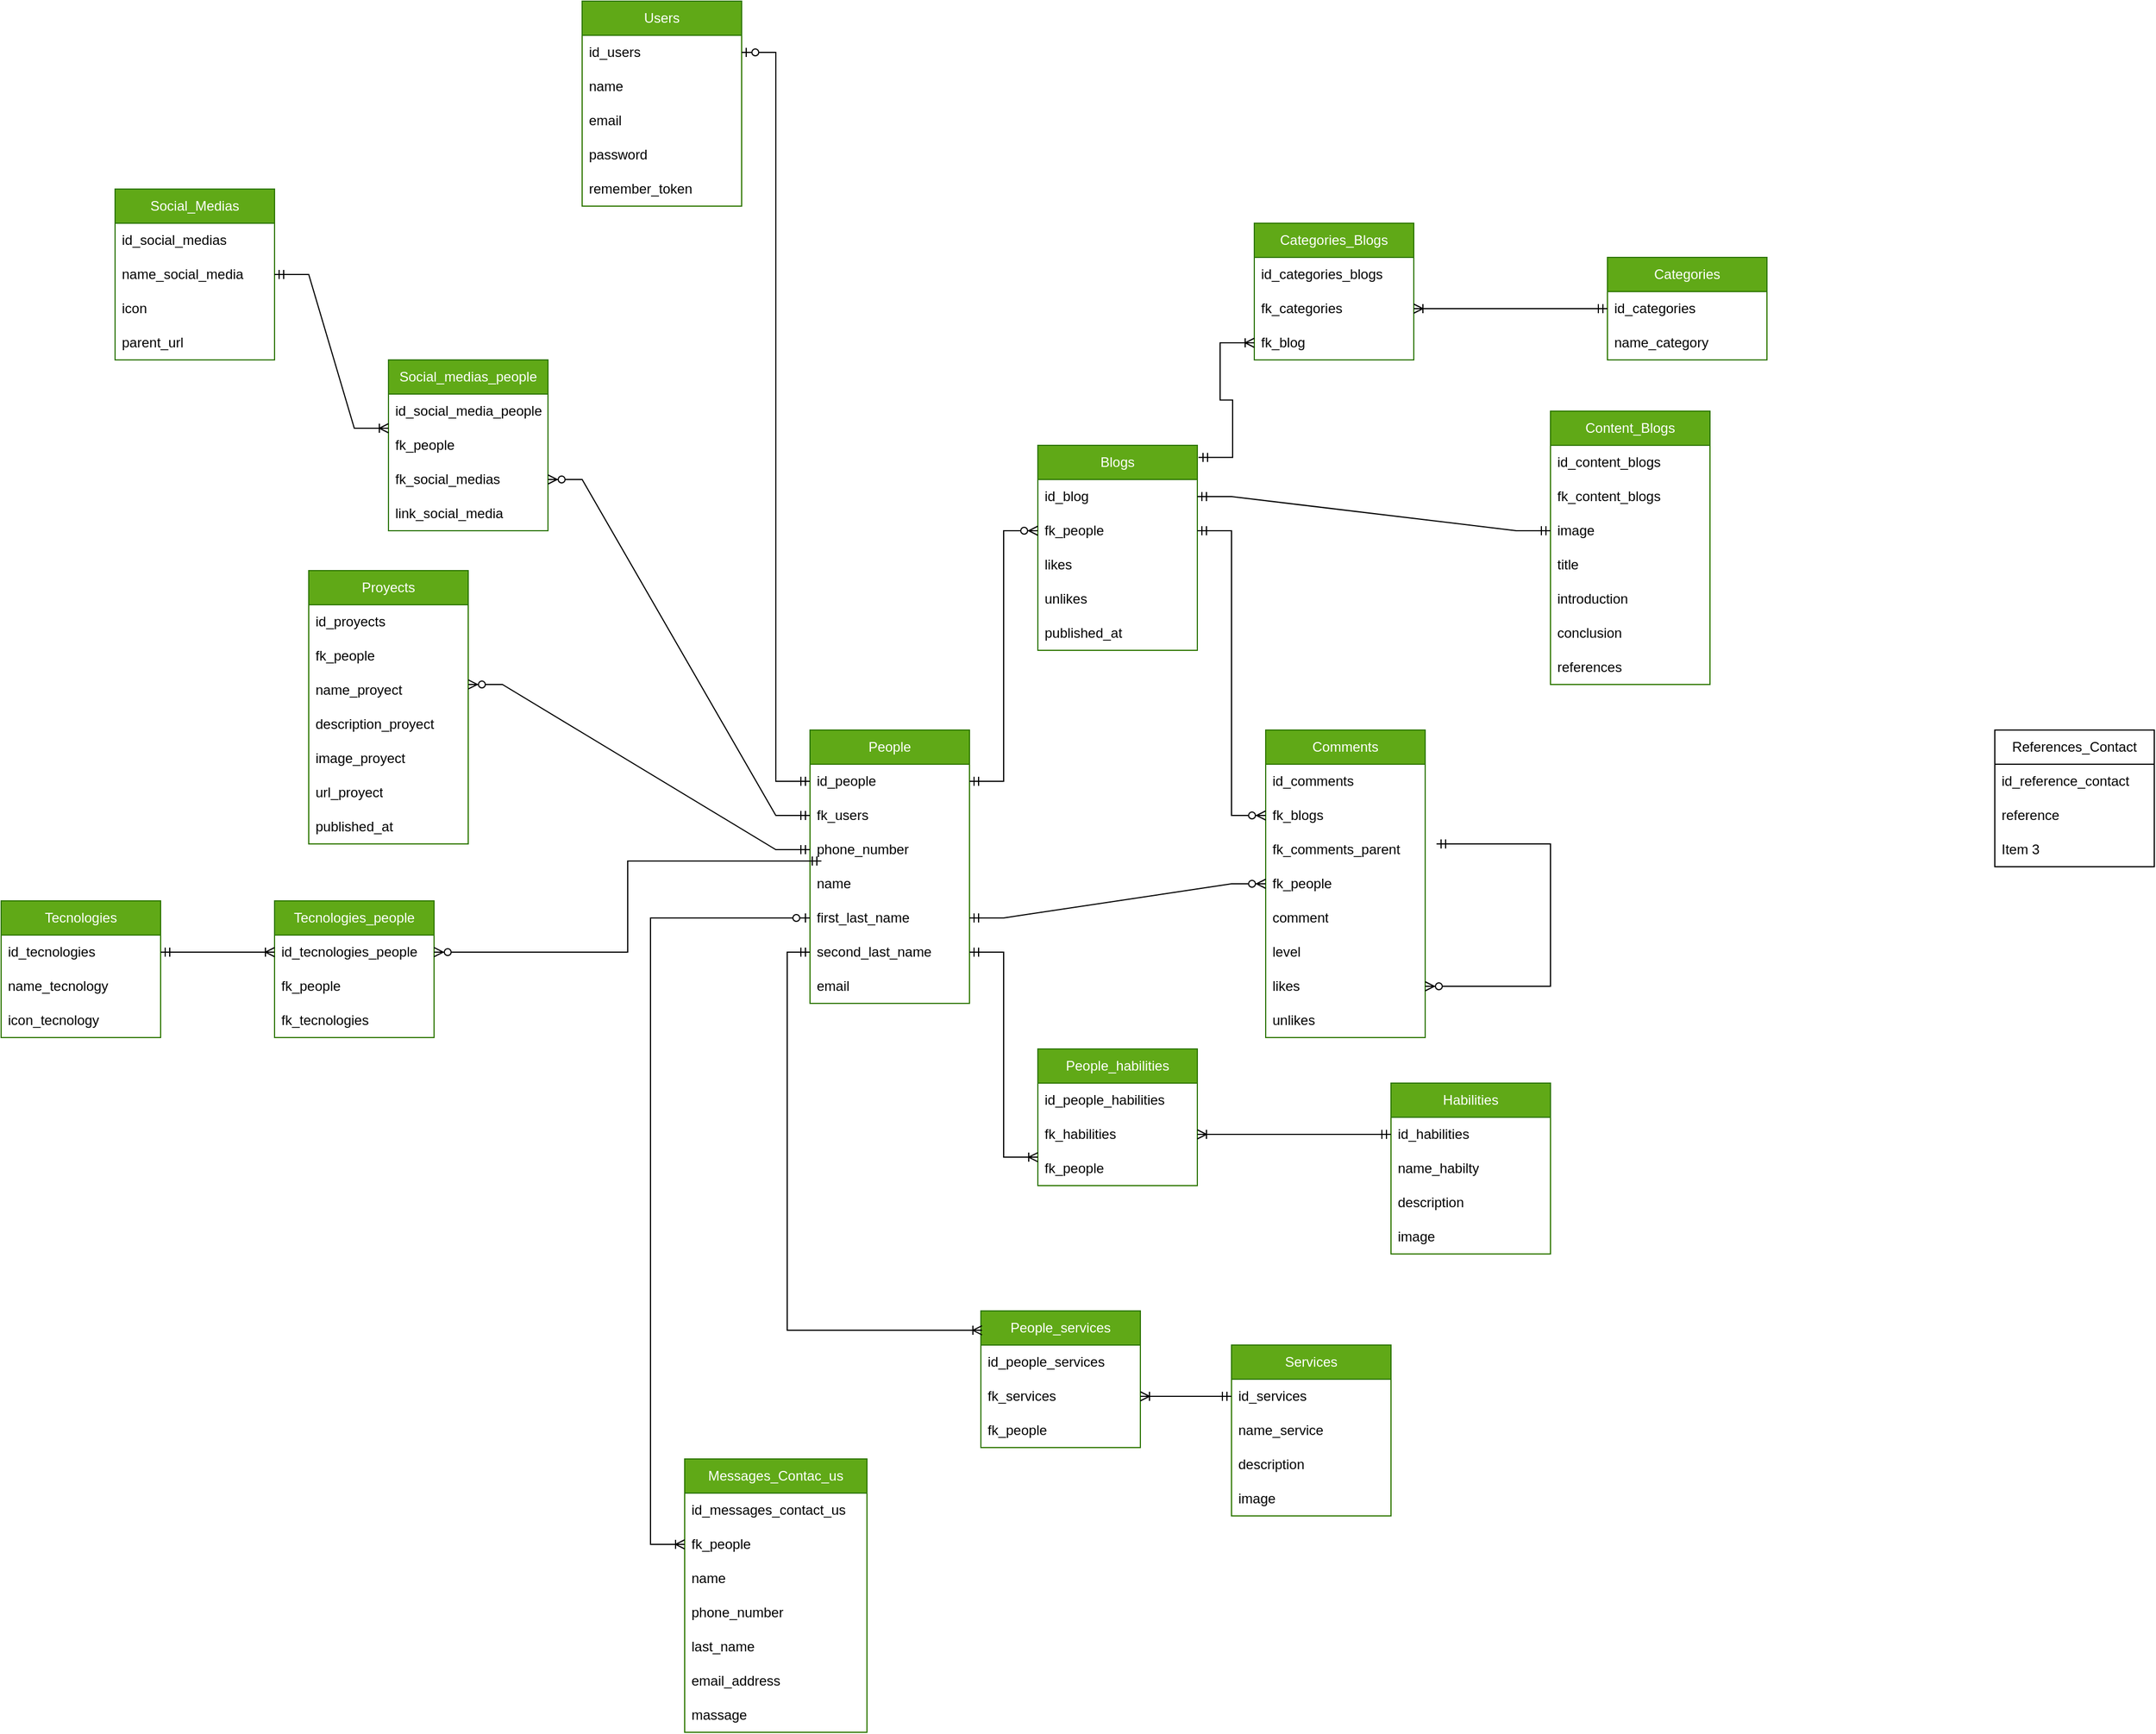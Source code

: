 <mxfile version="24.7.8" pages="2">
  <diagram id="C5RBs43oDa-KdzZeNtuy" name="Page-1">
    <mxGraphModel dx="3328" dy="2005" grid="1" gridSize="10" guides="1" tooltips="1" connect="1" arrows="1" fold="1" page="1" pageScale="1" pageWidth="827" pageHeight="1169" math="0" shadow="0">
      <root>
        <mxCell id="WIyWlLk6GJQsqaUBKTNV-0" />
        <mxCell id="WIyWlLk6GJQsqaUBKTNV-1" parent="WIyWlLk6GJQsqaUBKTNV-0" />
        <mxCell id="62MqCDv0Ez625XAHheMD-1" value="Users" style="swimlane;fontStyle=0;childLayout=stackLayout;horizontal=1;startSize=30;horizontalStack=0;resizeParent=1;resizeParentMax=0;resizeLast=0;collapsible=1;marginBottom=0;whiteSpace=wrap;html=1;fillColor=#60a917;fontColor=#ffffff;strokeColor=#2D7600;" parent="WIyWlLk6GJQsqaUBKTNV-1" vertex="1">
          <mxGeometry x="-400" y="-470" width="140" height="180" as="geometry" />
        </mxCell>
        <mxCell id="62MqCDv0Ez625XAHheMD-38" value="id_users" style="text;strokeColor=none;fillColor=none;align=left;verticalAlign=middle;spacingLeft=4;spacingRight=4;overflow=hidden;points=[[0,0.5],[1,0.5]];portConstraint=eastwest;rotatable=0;whiteSpace=wrap;html=1;" parent="62MqCDv0Ez625XAHheMD-1" vertex="1">
          <mxGeometry y="30" width="140" height="30" as="geometry" />
        </mxCell>
        <mxCell id="62MqCDv0Ez625XAHheMD-2" value="name" style="text;strokeColor=none;fillColor=none;align=left;verticalAlign=middle;spacingLeft=4;spacingRight=4;overflow=hidden;points=[[0,0.5],[1,0.5]];portConstraint=eastwest;rotatable=0;whiteSpace=wrap;html=1;" parent="62MqCDv0Ez625XAHheMD-1" vertex="1">
          <mxGeometry y="60" width="140" height="30" as="geometry" />
        </mxCell>
        <mxCell id="62MqCDv0Ez625XAHheMD-3" value="email" style="text;strokeColor=none;fillColor=none;align=left;verticalAlign=middle;spacingLeft=4;spacingRight=4;overflow=hidden;points=[[0,0.5],[1,0.5]];portConstraint=eastwest;rotatable=0;whiteSpace=wrap;html=1;" parent="62MqCDv0Ez625XAHheMD-1" vertex="1">
          <mxGeometry y="90" width="140" height="30" as="geometry" />
        </mxCell>
        <mxCell id="62MqCDv0Ez625XAHheMD-4" value="password" style="text;strokeColor=none;fillColor=none;align=left;verticalAlign=middle;spacingLeft=4;spacingRight=4;overflow=hidden;points=[[0,0.5],[1,0.5]];portConstraint=eastwest;rotatable=0;whiteSpace=wrap;html=1;" parent="62MqCDv0Ez625XAHheMD-1" vertex="1">
          <mxGeometry y="120" width="140" height="30" as="geometry" />
        </mxCell>
        <mxCell id="62MqCDv0Ez625XAHheMD-5" value="remember_token" style="text;strokeColor=none;fillColor=none;align=left;verticalAlign=middle;spacingLeft=4;spacingRight=4;overflow=hidden;points=[[0,0.5],[1,0.5]];portConstraint=eastwest;rotatable=0;whiteSpace=wrap;html=1;" parent="62MqCDv0Ez625XAHheMD-1" vertex="1">
          <mxGeometry y="150" width="140" height="30" as="geometry" />
        </mxCell>
        <mxCell id="62MqCDv0Ez625XAHheMD-6" value="Blogs" style="swimlane;fontStyle=0;childLayout=stackLayout;horizontal=1;startSize=30;horizontalStack=0;resizeParent=1;resizeParentMax=0;resizeLast=0;collapsible=1;marginBottom=0;whiteSpace=wrap;html=1;fillColor=#60a917;fontColor=#ffffff;strokeColor=#2D7600;" parent="WIyWlLk6GJQsqaUBKTNV-1" vertex="1">
          <mxGeometry y="-80" width="140" height="180" as="geometry" />
        </mxCell>
        <mxCell id="62MqCDv0Ez625XAHheMD-36" value="id_blog" style="text;strokeColor=none;fillColor=none;align=left;verticalAlign=middle;spacingLeft=4;spacingRight=4;overflow=hidden;points=[[0,0.5],[1,0.5]];portConstraint=eastwest;rotatable=0;whiteSpace=wrap;html=1;" parent="62MqCDv0Ez625XAHheMD-6" vertex="1">
          <mxGeometry y="30" width="140" height="30" as="geometry" />
        </mxCell>
        <mxCell id="X9NGqv4wqP_vhSTPuUxG-15" value="fk_people" style="text;strokeColor=none;fillColor=none;align=left;verticalAlign=middle;spacingLeft=4;spacingRight=4;overflow=hidden;points=[[0,0.5],[1,0.5]];portConstraint=eastwest;rotatable=0;whiteSpace=wrap;html=1;" parent="62MqCDv0Ez625XAHheMD-6" vertex="1">
          <mxGeometry y="60" width="140" height="30" as="geometry" />
        </mxCell>
        <mxCell id="X9NGqv4wqP_vhSTPuUxG-62" value="likes" style="text;strokeColor=none;fillColor=none;align=left;verticalAlign=middle;spacingLeft=4;spacingRight=4;overflow=hidden;points=[[0,0.5],[1,0.5]];portConstraint=eastwest;rotatable=0;whiteSpace=wrap;html=1;" parent="62MqCDv0Ez625XAHheMD-6" vertex="1">
          <mxGeometry y="90" width="140" height="30" as="geometry" />
        </mxCell>
        <mxCell id="X9NGqv4wqP_vhSTPuUxG-63" value="unlikes" style="text;strokeColor=none;fillColor=none;align=left;verticalAlign=middle;spacingLeft=4;spacingRight=4;overflow=hidden;points=[[0,0.5],[1,0.5]];portConstraint=eastwest;rotatable=0;whiteSpace=wrap;html=1;" parent="62MqCDv0Ez625XAHheMD-6" vertex="1">
          <mxGeometry y="120" width="140" height="30" as="geometry" />
        </mxCell>
        <mxCell id="62MqCDv0Ez625XAHheMD-9" value="published_at" style="text;strokeColor=none;fillColor=none;align=left;verticalAlign=middle;spacingLeft=4;spacingRight=4;overflow=hidden;points=[[0,0.5],[1,0.5]];portConstraint=eastwest;rotatable=0;whiteSpace=wrap;html=1;" parent="62MqCDv0Ez625XAHheMD-6" vertex="1">
          <mxGeometry y="150" width="140" height="30" as="geometry" />
        </mxCell>
        <mxCell id="62MqCDv0Ez625XAHheMD-10" value="Messages_Contac_us" style="swimlane;fontStyle=0;childLayout=stackLayout;horizontal=1;startSize=30;horizontalStack=0;resizeParent=1;resizeParentMax=0;resizeLast=0;collapsible=1;marginBottom=0;whiteSpace=wrap;html=1;fillColor=#60a917;fontColor=#ffffff;strokeColor=#2D7600;" parent="WIyWlLk6GJQsqaUBKTNV-1" vertex="1">
          <mxGeometry x="-310" y="810" width="160" height="240" as="geometry" />
        </mxCell>
        <mxCell id="62MqCDv0Ez625XAHheMD-35" value="id_messages_contact_us" style="text;strokeColor=none;fillColor=none;align=left;verticalAlign=middle;spacingLeft=4;spacingRight=4;overflow=hidden;points=[[0,0.5],[1,0.5]];portConstraint=eastwest;rotatable=0;whiteSpace=wrap;html=1;" parent="62MqCDv0Ez625XAHheMD-10" vertex="1">
          <mxGeometry y="30" width="160" height="30" as="geometry" />
        </mxCell>
        <mxCell id="X9NGqv4wqP_vhSTPuUxG-112" value="fk_people" style="text;strokeColor=none;fillColor=none;align=left;verticalAlign=middle;spacingLeft=4;spacingRight=4;overflow=hidden;points=[[0,0.5],[1,0.5]];portConstraint=eastwest;rotatable=0;whiteSpace=wrap;html=1;" parent="62MqCDv0Ez625XAHheMD-10" vertex="1">
          <mxGeometry y="60" width="160" height="30" as="geometry" />
        </mxCell>
        <mxCell id="62MqCDv0Ez625XAHheMD-11" value="name" style="text;strokeColor=none;fillColor=none;align=left;verticalAlign=middle;spacingLeft=4;spacingRight=4;overflow=hidden;points=[[0,0.5],[1,0.5]];portConstraint=eastwest;rotatable=0;whiteSpace=wrap;html=1;" parent="62MqCDv0Ez625XAHheMD-10" vertex="1">
          <mxGeometry y="90" width="160" height="30" as="geometry" />
        </mxCell>
        <mxCell id="X9NGqv4wqP_vhSTPuUxG-141" value="phone_number" style="text;strokeColor=none;fillColor=none;align=left;verticalAlign=middle;spacingLeft=4;spacingRight=4;overflow=hidden;points=[[0,0.5],[1,0.5]];portConstraint=eastwest;rotatable=0;whiteSpace=wrap;html=1;" parent="62MqCDv0Ez625XAHheMD-10" vertex="1">
          <mxGeometry y="120" width="160" height="30" as="geometry" />
        </mxCell>
        <mxCell id="62MqCDv0Ez625XAHheMD-12" value="last_name" style="text;strokeColor=none;fillColor=none;align=left;verticalAlign=middle;spacingLeft=4;spacingRight=4;overflow=hidden;points=[[0,0.5],[1,0.5]];portConstraint=eastwest;rotatable=0;whiteSpace=wrap;html=1;" parent="62MqCDv0Ez625XAHheMD-10" vertex="1">
          <mxGeometry y="150" width="160" height="30" as="geometry" />
        </mxCell>
        <mxCell id="62MqCDv0Ez625XAHheMD-14" value="email_address" style="text;strokeColor=none;fillColor=none;align=left;verticalAlign=middle;spacingLeft=4;spacingRight=4;overflow=hidden;points=[[0,0.5],[1,0.5]];portConstraint=eastwest;rotatable=0;whiteSpace=wrap;html=1;" parent="62MqCDv0Ez625XAHheMD-10" vertex="1">
          <mxGeometry y="180" width="160" height="30" as="geometry" />
        </mxCell>
        <mxCell id="62MqCDv0Ez625XAHheMD-13" value="massage" style="text;strokeColor=none;fillColor=none;align=left;verticalAlign=middle;spacingLeft=4;spacingRight=4;overflow=hidden;points=[[0,0.5],[1,0.5]];portConstraint=eastwest;rotatable=0;whiteSpace=wrap;html=1;" parent="62MqCDv0Ez625XAHheMD-10" vertex="1">
          <mxGeometry y="210" width="160" height="30" as="geometry" />
        </mxCell>
        <mxCell id="62MqCDv0Ez625XAHheMD-16" value="Services" style="swimlane;fontStyle=0;childLayout=stackLayout;horizontal=1;startSize=30;horizontalStack=0;resizeParent=1;resizeParentMax=0;resizeLast=0;collapsible=1;marginBottom=0;whiteSpace=wrap;html=1;fillColor=#60a917;fontColor=#ffffff;strokeColor=#2D7600;" parent="WIyWlLk6GJQsqaUBKTNV-1" vertex="1">
          <mxGeometry x="170" y="710" width="140" height="150" as="geometry" />
        </mxCell>
        <mxCell id="62MqCDv0Ez625XAHheMD-33" value="id_services" style="text;strokeColor=none;fillColor=none;align=left;verticalAlign=middle;spacingLeft=4;spacingRight=4;overflow=hidden;points=[[0,0.5],[1,0.5]];portConstraint=eastwest;rotatable=0;whiteSpace=wrap;html=1;" parent="62MqCDv0Ez625XAHheMD-16" vertex="1">
          <mxGeometry y="30" width="140" height="30" as="geometry" />
        </mxCell>
        <mxCell id="62MqCDv0Ez625XAHheMD-17" value="name_service" style="text;strokeColor=none;fillColor=none;align=left;verticalAlign=middle;spacingLeft=4;spacingRight=4;overflow=hidden;points=[[0,0.5],[1,0.5]];portConstraint=eastwest;rotatable=0;whiteSpace=wrap;html=1;" parent="62MqCDv0Ez625XAHheMD-16" vertex="1">
          <mxGeometry y="60" width="140" height="30" as="geometry" />
        </mxCell>
        <mxCell id="62MqCDv0Ez625XAHheMD-18" value="description" style="text;strokeColor=none;fillColor=none;align=left;verticalAlign=middle;spacingLeft=4;spacingRight=4;overflow=hidden;points=[[0,0.5],[1,0.5]];portConstraint=eastwest;rotatable=0;whiteSpace=wrap;html=1;" parent="62MqCDv0Ez625XAHheMD-16" vertex="1">
          <mxGeometry y="90" width="140" height="30" as="geometry" />
        </mxCell>
        <mxCell id="62MqCDv0Ez625XAHheMD-19" value="image" style="text;strokeColor=none;fillColor=none;align=left;verticalAlign=middle;spacingLeft=4;spacingRight=4;overflow=hidden;points=[[0,0.5],[1,0.5]];portConstraint=eastwest;rotatable=0;whiteSpace=wrap;html=1;" parent="62MqCDv0Ez625XAHheMD-16" vertex="1">
          <mxGeometry y="120" width="140" height="30" as="geometry" />
        </mxCell>
        <mxCell id="62MqCDv0Ez625XAHheMD-20" value="Proyects" style="swimlane;fontStyle=0;childLayout=stackLayout;horizontal=1;startSize=30;horizontalStack=0;resizeParent=1;resizeParentMax=0;resizeLast=0;collapsible=1;marginBottom=0;whiteSpace=wrap;html=1;fillColor=#60a917;fontColor=#ffffff;strokeColor=#2D7600;" parent="WIyWlLk6GJQsqaUBKTNV-1" vertex="1">
          <mxGeometry x="-640" y="30" width="140" height="240" as="geometry" />
        </mxCell>
        <mxCell id="62MqCDv0Ez625XAHheMD-34" value="id_proyects" style="text;strokeColor=none;fillColor=none;align=left;verticalAlign=middle;spacingLeft=4;spacingRight=4;overflow=hidden;points=[[0,0.5],[1,0.5]];portConstraint=eastwest;rotatable=0;whiteSpace=wrap;html=1;" parent="62MqCDv0Ez625XAHheMD-20" vertex="1">
          <mxGeometry y="30" width="140" height="30" as="geometry" />
        </mxCell>
        <mxCell id="X9NGqv4wqP_vhSTPuUxG-115" value="fk_people" style="text;strokeColor=none;fillColor=none;align=left;verticalAlign=middle;spacingLeft=4;spacingRight=4;overflow=hidden;points=[[0,0.5],[1,0.5]];portConstraint=eastwest;rotatable=0;whiteSpace=wrap;html=1;" parent="62MqCDv0Ez625XAHheMD-20" vertex="1">
          <mxGeometry y="60" width="140" height="30" as="geometry" />
        </mxCell>
        <mxCell id="62MqCDv0Ez625XAHheMD-21" value="name_proyect" style="text;strokeColor=none;fillColor=none;align=left;verticalAlign=middle;spacingLeft=4;spacingRight=4;overflow=hidden;points=[[0,0.5],[1,0.5]];portConstraint=eastwest;rotatable=0;whiteSpace=wrap;html=1;" parent="62MqCDv0Ez625XAHheMD-20" vertex="1">
          <mxGeometry y="90" width="140" height="30" as="geometry" />
        </mxCell>
        <mxCell id="62MqCDv0Ez625XAHheMD-28" value="description_proyect" style="text;strokeColor=none;fillColor=none;align=left;verticalAlign=middle;spacingLeft=4;spacingRight=4;overflow=hidden;points=[[0,0.5],[1,0.5]];portConstraint=eastwest;rotatable=0;whiteSpace=wrap;html=1;" parent="62MqCDv0Ez625XAHheMD-20" vertex="1">
          <mxGeometry y="120" width="140" height="30" as="geometry" />
        </mxCell>
        <mxCell id="62MqCDv0Ez625XAHheMD-22" value="image_proyect" style="text;strokeColor=none;fillColor=none;align=left;verticalAlign=middle;spacingLeft=4;spacingRight=4;overflow=hidden;points=[[0,0.5],[1,0.5]];portConstraint=eastwest;rotatable=0;whiteSpace=wrap;html=1;" parent="62MqCDv0Ez625XAHheMD-20" vertex="1">
          <mxGeometry y="150" width="140" height="30" as="geometry" />
        </mxCell>
        <mxCell id="X9NGqv4wqP_vhSTPuUxG-111" value="url_proyect" style="text;strokeColor=none;fillColor=none;align=left;verticalAlign=middle;spacingLeft=4;spacingRight=4;overflow=hidden;points=[[0,0.5],[1,0.5]];portConstraint=eastwest;rotatable=0;whiteSpace=wrap;html=1;" parent="62MqCDv0Ez625XAHheMD-20" vertex="1">
          <mxGeometry y="180" width="140" height="30" as="geometry" />
        </mxCell>
        <mxCell id="62MqCDv0Ez625XAHheMD-23" value="published_at" style="text;strokeColor=none;fillColor=none;align=left;verticalAlign=middle;spacingLeft=4;spacingRight=4;overflow=hidden;points=[[0,0.5],[1,0.5]];portConstraint=eastwest;rotatable=0;whiteSpace=wrap;html=1;" parent="62MqCDv0Ez625XAHheMD-20" vertex="1">
          <mxGeometry y="210" width="140" height="30" as="geometry" />
        </mxCell>
        <mxCell id="62MqCDv0Ez625XAHheMD-24" value="Tecnologies" style="swimlane;fontStyle=0;childLayout=stackLayout;horizontal=1;startSize=30;horizontalStack=0;resizeParent=1;resizeParentMax=0;resizeLast=0;collapsible=1;marginBottom=0;whiteSpace=wrap;html=1;fillColor=#60a917;fontColor=#ffffff;strokeColor=#2D7600;" parent="WIyWlLk6GJQsqaUBKTNV-1" vertex="1">
          <mxGeometry x="-910" y="320" width="140" height="120" as="geometry" />
        </mxCell>
        <mxCell id="62MqCDv0Ez625XAHheMD-37" value="id_tecnologies" style="text;strokeColor=none;fillColor=none;align=left;verticalAlign=middle;spacingLeft=4;spacingRight=4;overflow=hidden;points=[[0,0.5],[1,0.5]];portConstraint=eastwest;rotatable=0;whiteSpace=wrap;html=1;" parent="62MqCDv0Ez625XAHheMD-24" vertex="1">
          <mxGeometry y="30" width="140" height="30" as="geometry" />
        </mxCell>
        <mxCell id="62MqCDv0Ez625XAHheMD-25" value="name_tecnology" style="text;strokeColor=none;fillColor=none;align=left;verticalAlign=middle;spacingLeft=4;spacingRight=4;overflow=hidden;points=[[0,0.5],[1,0.5]];portConstraint=eastwest;rotatable=0;whiteSpace=wrap;html=1;" parent="62MqCDv0Ez625XAHheMD-24" vertex="1">
          <mxGeometry y="60" width="140" height="30" as="geometry" />
        </mxCell>
        <mxCell id="62MqCDv0Ez625XAHheMD-26" value="icon_tecnology" style="text;strokeColor=none;fillColor=none;align=left;verticalAlign=middle;spacingLeft=4;spacingRight=4;overflow=hidden;points=[[0,0.5],[1,0.5]];portConstraint=eastwest;rotatable=0;whiteSpace=wrap;html=1;" parent="62MqCDv0Ez625XAHheMD-24" vertex="1">
          <mxGeometry y="90" width="140" height="30" as="geometry" />
        </mxCell>
        <mxCell id="62MqCDv0Ez625XAHheMD-29" value="Comments" style="swimlane;fontStyle=0;childLayout=stackLayout;horizontal=1;startSize=30;horizontalStack=0;resizeParent=1;resizeParentMax=0;resizeLast=0;collapsible=1;marginBottom=0;whiteSpace=wrap;html=1;fillColor=#60a917;fontColor=#ffffff;strokeColor=#2D7600;" parent="WIyWlLk6GJQsqaUBKTNV-1" vertex="1">
          <mxGeometry x="200" y="170" width="140" height="270" as="geometry" />
        </mxCell>
        <mxCell id="62MqCDv0Ez625XAHheMD-30" value="id_comments" style="text;strokeColor=none;fillColor=none;align=left;verticalAlign=middle;spacingLeft=4;spacingRight=4;overflow=hidden;points=[[0,0.5],[1,0.5]];portConstraint=eastwest;rotatable=0;whiteSpace=wrap;html=1;" parent="62MqCDv0Ez625XAHheMD-29" vertex="1">
          <mxGeometry y="30" width="140" height="30" as="geometry" />
        </mxCell>
        <mxCell id="X9NGqv4wqP_vhSTPuUxG-52" value="fk_blogs" style="text;strokeColor=none;fillColor=none;align=left;verticalAlign=middle;spacingLeft=4;spacingRight=4;overflow=hidden;points=[[0,0.5],[1,0.5]];portConstraint=eastwest;rotatable=0;whiteSpace=wrap;html=1;" parent="62MqCDv0Ez625XAHheMD-29" vertex="1">
          <mxGeometry y="60" width="140" height="30" as="geometry" />
        </mxCell>
        <mxCell id="X9NGqv4wqP_vhSTPuUxG-65" value="fk_comments_parent" style="text;strokeColor=none;fillColor=none;align=left;verticalAlign=middle;spacingLeft=4;spacingRight=4;overflow=hidden;points=[[0,0.5],[1,0.5]];portConstraint=eastwest;rotatable=0;whiteSpace=wrap;html=1;" parent="62MqCDv0Ez625XAHheMD-29" vertex="1">
          <mxGeometry y="90" width="140" height="30" as="geometry" />
        </mxCell>
        <mxCell id="X9NGqv4wqP_vhSTPuUxG-57" value="fk_people" style="text;strokeColor=none;fillColor=none;align=left;verticalAlign=middle;spacingLeft=4;spacingRight=4;overflow=hidden;points=[[0,0.5],[1,0.5]];portConstraint=eastwest;rotatable=0;whiteSpace=wrap;html=1;" parent="62MqCDv0Ez625XAHheMD-29" vertex="1">
          <mxGeometry y="120" width="140" height="30" as="geometry" />
        </mxCell>
        <mxCell id="62MqCDv0Ez625XAHheMD-31" value="comment" style="text;strokeColor=none;fillColor=none;align=left;verticalAlign=middle;spacingLeft=4;spacingRight=4;overflow=hidden;points=[[0,0.5],[1,0.5]];portConstraint=eastwest;rotatable=0;whiteSpace=wrap;html=1;" parent="62MqCDv0Ez625XAHheMD-29" vertex="1">
          <mxGeometry y="150" width="140" height="30" as="geometry" />
        </mxCell>
        <mxCell id="X9NGqv4wqP_vhSTPuUxG-64" value="level" style="text;strokeColor=none;fillColor=none;align=left;verticalAlign=middle;spacingLeft=4;spacingRight=4;overflow=hidden;points=[[0,0.5],[1,0.5]];portConstraint=eastwest;rotatable=0;whiteSpace=wrap;html=1;" parent="62MqCDv0Ez625XAHheMD-29" vertex="1">
          <mxGeometry y="180" width="140" height="30" as="geometry" />
        </mxCell>
        <mxCell id="62MqCDv0Ez625XAHheMD-32" value="likes" style="text;strokeColor=none;fillColor=none;align=left;verticalAlign=middle;spacingLeft=4;spacingRight=4;overflow=hidden;points=[[0,0.5],[1,0.5]];portConstraint=eastwest;rotatable=0;whiteSpace=wrap;html=1;" parent="62MqCDv0Ez625XAHheMD-29" vertex="1">
          <mxGeometry y="210" width="140" height="30" as="geometry" />
        </mxCell>
        <mxCell id="X9NGqv4wqP_vhSTPuUxG-61" value="unlikes" style="text;strokeColor=none;fillColor=none;align=left;verticalAlign=middle;spacingLeft=4;spacingRight=4;overflow=hidden;points=[[0,0.5],[1,0.5]];portConstraint=eastwest;rotatable=0;whiteSpace=wrap;html=1;" parent="62MqCDv0Ez625XAHheMD-29" vertex="1">
          <mxGeometry y="240" width="140" height="30" as="geometry" />
        </mxCell>
        <mxCell id="X9NGqv4wqP_vhSTPuUxG-66" value="" style="edgeStyle=orthogonalEdgeStyle;fontSize=12;html=1;endArrow=ERzeroToMany;startArrow=ERmandOne;rounded=0;exitX=1.071;exitY=0.333;exitDx=0;exitDy=0;exitPerimeter=0;entryX=1;entryY=0.5;entryDx=0;entryDy=0;" parent="62MqCDv0Ez625XAHheMD-29" source="X9NGqv4wqP_vhSTPuUxG-65" target="62MqCDv0Ez625XAHheMD-32" edge="1">
          <mxGeometry width="100" height="100" relative="1" as="geometry">
            <mxPoint x="130" y="470" as="sourcePoint" />
            <mxPoint x="280" as="targetPoint" />
            <Array as="points">
              <mxPoint x="250" y="100" />
              <mxPoint x="250" y="225" />
            </Array>
          </mxGeometry>
        </mxCell>
        <mxCell id="X9NGqv4wqP_vhSTPuUxG-0" value="Habilities" style="swimlane;fontStyle=0;childLayout=stackLayout;horizontal=1;startSize=30;horizontalStack=0;resizeParent=1;resizeParentMax=0;resizeLast=0;collapsible=1;marginBottom=0;whiteSpace=wrap;html=1;fillColor=#60a917;fontColor=#ffffff;strokeColor=#2D7600;" parent="WIyWlLk6GJQsqaUBKTNV-1" vertex="1">
          <mxGeometry x="310" y="480" width="140" height="150" as="geometry" />
        </mxCell>
        <mxCell id="X9NGqv4wqP_vhSTPuUxG-83" value="id_habilities" style="text;strokeColor=none;fillColor=none;align=left;verticalAlign=middle;spacingLeft=4;spacingRight=4;overflow=hidden;points=[[0,0.5],[1,0.5]];portConstraint=eastwest;rotatable=0;whiteSpace=wrap;html=1;" parent="X9NGqv4wqP_vhSTPuUxG-0" vertex="1">
          <mxGeometry y="30" width="140" height="30" as="geometry" />
        </mxCell>
        <mxCell id="X9NGqv4wqP_vhSTPuUxG-1" value="name_habilty" style="text;strokeColor=none;fillColor=none;align=left;verticalAlign=middle;spacingLeft=4;spacingRight=4;overflow=hidden;points=[[0,0.5],[1,0.5]];portConstraint=eastwest;rotatable=0;whiteSpace=wrap;html=1;" parent="X9NGqv4wqP_vhSTPuUxG-0" vertex="1">
          <mxGeometry y="60" width="140" height="30" as="geometry" />
        </mxCell>
        <mxCell id="X9NGqv4wqP_vhSTPuUxG-2" value="description" style="text;strokeColor=none;fillColor=none;align=left;verticalAlign=middle;spacingLeft=4;spacingRight=4;overflow=hidden;points=[[0,0.5],[1,0.5]];portConstraint=eastwest;rotatable=0;whiteSpace=wrap;html=1;" parent="X9NGqv4wqP_vhSTPuUxG-0" vertex="1">
          <mxGeometry y="90" width="140" height="30" as="geometry" />
        </mxCell>
        <mxCell id="X9NGqv4wqP_vhSTPuUxG-3" value="image" style="text;strokeColor=none;fillColor=none;align=left;verticalAlign=middle;spacingLeft=4;spacingRight=4;overflow=hidden;points=[[0,0.5],[1,0.5]];portConstraint=eastwest;rotatable=0;whiteSpace=wrap;html=1;" parent="X9NGqv4wqP_vhSTPuUxG-0" vertex="1">
          <mxGeometry y="120" width="140" height="30" as="geometry" />
        </mxCell>
        <mxCell id="X9NGqv4wqP_vhSTPuUxG-4" value="People" style="swimlane;fontStyle=0;childLayout=stackLayout;horizontal=1;startSize=30;horizontalStack=0;resizeParent=1;resizeParentMax=0;resizeLast=0;collapsible=1;marginBottom=0;whiteSpace=wrap;html=1;fillColor=#60a917;fontColor=#ffffff;strokeColor=#2D7600;" parent="WIyWlLk6GJQsqaUBKTNV-1" vertex="1">
          <mxGeometry x="-200" y="170" width="140" height="240" as="geometry" />
        </mxCell>
        <mxCell id="X9NGqv4wqP_vhSTPuUxG-5" value="id_people" style="text;strokeColor=none;fillColor=none;align=left;verticalAlign=middle;spacingLeft=4;spacingRight=4;overflow=hidden;points=[[0,0.5],[1,0.5]];portConstraint=eastwest;rotatable=0;whiteSpace=wrap;html=1;" parent="X9NGqv4wqP_vhSTPuUxG-4" vertex="1">
          <mxGeometry y="30" width="140" height="30" as="geometry" />
        </mxCell>
        <mxCell id="X9NGqv4wqP_vhSTPuUxG-9" value="fk_users" style="text;strokeColor=none;fillColor=none;align=left;verticalAlign=middle;spacingLeft=4;spacingRight=4;overflow=hidden;points=[[0,0.5],[1,0.5]];portConstraint=eastwest;rotatable=0;whiteSpace=wrap;html=1;" parent="X9NGqv4wqP_vhSTPuUxG-4" vertex="1">
          <mxGeometry y="60" width="140" height="30" as="geometry" />
        </mxCell>
        <mxCell id="X9NGqv4wqP_vhSTPuUxG-140" value="phone_number" style="text;strokeColor=none;fillColor=none;align=left;verticalAlign=middle;spacingLeft=4;spacingRight=4;overflow=hidden;points=[[0,0.5],[1,0.5]];portConstraint=eastwest;rotatable=0;whiteSpace=wrap;html=1;" parent="X9NGqv4wqP_vhSTPuUxG-4" vertex="1">
          <mxGeometry y="90" width="140" height="30" as="geometry" />
        </mxCell>
        <mxCell id="X9NGqv4wqP_vhSTPuUxG-8" value="name" style="text;strokeColor=none;fillColor=none;align=left;verticalAlign=middle;spacingLeft=4;spacingRight=4;overflow=hidden;points=[[0,0.5],[1,0.5]];portConstraint=eastwest;rotatable=0;whiteSpace=wrap;html=1;" parent="X9NGqv4wqP_vhSTPuUxG-4" vertex="1">
          <mxGeometry y="120" width="140" height="30" as="geometry" />
        </mxCell>
        <mxCell id="X9NGqv4wqP_vhSTPuUxG-6" value="first_last_name" style="text;strokeColor=none;fillColor=none;align=left;verticalAlign=middle;spacingLeft=4;spacingRight=4;overflow=hidden;points=[[0,0.5],[1,0.5]];portConstraint=eastwest;rotatable=0;whiteSpace=wrap;html=1;" parent="X9NGqv4wqP_vhSTPuUxG-4" vertex="1">
          <mxGeometry y="150" width="140" height="30" as="geometry" />
        </mxCell>
        <mxCell id="X9NGqv4wqP_vhSTPuUxG-7" value="second_last_name" style="text;strokeColor=none;fillColor=none;align=left;verticalAlign=middle;spacingLeft=4;spacingRight=4;overflow=hidden;points=[[0,0.5],[1,0.5]];portConstraint=eastwest;rotatable=0;whiteSpace=wrap;html=1;" parent="X9NGqv4wqP_vhSTPuUxG-4" vertex="1">
          <mxGeometry y="180" width="140" height="30" as="geometry" />
        </mxCell>
        <mxCell id="8EcoAZQ3qKHpXRxRW0ZC-21" value="email" style="text;strokeColor=none;fillColor=none;align=left;verticalAlign=middle;spacingLeft=4;spacingRight=4;overflow=hidden;points=[[0,0.5],[1,0.5]];portConstraint=eastwest;rotatable=0;whiteSpace=wrap;html=1;" parent="X9NGqv4wqP_vhSTPuUxG-4" vertex="1">
          <mxGeometry y="210" width="140" height="30" as="geometry" />
        </mxCell>
        <mxCell id="X9NGqv4wqP_vhSTPuUxG-29" value="Categories" style="swimlane;fontStyle=0;childLayout=stackLayout;horizontal=1;startSize=30;horizontalStack=0;resizeParent=1;resizeParentMax=0;resizeLast=0;collapsible=1;marginBottom=0;whiteSpace=wrap;html=1;fillColor=#60a917;fontColor=#ffffff;strokeColor=#2D7600;" parent="WIyWlLk6GJQsqaUBKTNV-1" vertex="1">
          <mxGeometry x="500" y="-245" width="140" height="90" as="geometry" />
        </mxCell>
        <mxCell id="X9NGqv4wqP_vhSTPuUxG-30" value="id_categories" style="text;strokeColor=none;fillColor=none;align=left;verticalAlign=middle;spacingLeft=4;spacingRight=4;overflow=hidden;points=[[0,0.5],[1,0.5]];portConstraint=eastwest;rotatable=0;whiteSpace=wrap;html=1;" parent="X9NGqv4wqP_vhSTPuUxG-29" vertex="1">
          <mxGeometry y="30" width="140" height="30" as="geometry" />
        </mxCell>
        <mxCell id="X9NGqv4wqP_vhSTPuUxG-31" value="name_category" style="text;strokeColor=none;fillColor=none;align=left;verticalAlign=middle;spacingLeft=4;spacingRight=4;overflow=hidden;points=[[0,0.5],[1,0.5]];portConstraint=eastwest;rotatable=0;whiteSpace=wrap;html=1;" parent="X9NGqv4wqP_vhSTPuUxG-29" vertex="1">
          <mxGeometry y="60" width="140" height="30" as="geometry" />
        </mxCell>
        <mxCell id="X9NGqv4wqP_vhSTPuUxG-33" value="Categories_Blogs" style="swimlane;fontStyle=0;childLayout=stackLayout;horizontal=1;startSize=30;horizontalStack=0;resizeParent=1;resizeParentMax=0;resizeLast=0;collapsible=1;marginBottom=0;whiteSpace=wrap;html=1;fillColor=#60a917;fontColor=#ffffff;strokeColor=#2D7600;" parent="WIyWlLk6GJQsqaUBKTNV-1" vertex="1">
          <mxGeometry x="190" y="-275" width="140" height="120" as="geometry" />
        </mxCell>
        <mxCell id="X9NGqv4wqP_vhSTPuUxG-34" value="id_categories_blogs" style="text;strokeColor=none;fillColor=none;align=left;verticalAlign=middle;spacingLeft=4;spacingRight=4;overflow=hidden;points=[[0,0.5],[1,0.5]];portConstraint=eastwest;rotatable=0;whiteSpace=wrap;html=1;" parent="X9NGqv4wqP_vhSTPuUxG-33" vertex="1">
          <mxGeometry y="30" width="140" height="30" as="geometry" />
        </mxCell>
        <mxCell id="X9NGqv4wqP_vhSTPuUxG-35" value="fk_categories" style="text;strokeColor=none;fillColor=none;align=left;verticalAlign=middle;spacingLeft=4;spacingRight=4;overflow=hidden;points=[[0,0.5],[1,0.5]];portConstraint=eastwest;rotatable=0;whiteSpace=wrap;html=1;" parent="X9NGqv4wqP_vhSTPuUxG-33" vertex="1">
          <mxGeometry y="60" width="140" height="30" as="geometry" />
        </mxCell>
        <mxCell id="X9NGqv4wqP_vhSTPuUxG-36" value="fk_blog" style="text;strokeColor=none;fillColor=none;align=left;verticalAlign=middle;spacingLeft=4;spacingRight=4;overflow=hidden;points=[[0,0.5],[1,0.5]];portConstraint=eastwest;rotatable=0;whiteSpace=wrap;html=1;" parent="X9NGqv4wqP_vhSTPuUxG-33" vertex="1">
          <mxGeometry y="90" width="140" height="30" as="geometry" />
        </mxCell>
        <mxCell id="X9NGqv4wqP_vhSTPuUxG-38" value="" style="edgeStyle=entityRelationEdgeStyle;fontSize=12;html=1;endArrow=ERzeroToMany;startArrow=ERmandOne;rounded=0;exitX=1;exitY=0.5;exitDx=0;exitDy=0;" parent="WIyWlLk6GJQsqaUBKTNV-1" source="X9NGqv4wqP_vhSTPuUxG-5" target="X9NGqv4wqP_vhSTPuUxG-15" edge="1">
          <mxGeometry width="100" height="100" relative="1" as="geometry">
            <mxPoint x="-160" y="430" as="sourcePoint" />
            <mxPoint x="-60" y="330" as="targetPoint" />
          </mxGeometry>
        </mxCell>
        <mxCell id="X9NGqv4wqP_vhSTPuUxG-39" value="" style="edgeStyle=entityRelationEdgeStyle;fontSize=12;html=1;endArrow=ERoneToMany;startArrow=ERmandOne;rounded=0;exitX=1.007;exitY=0.059;exitDx=0;exitDy=0;exitPerimeter=0;" parent="WIyWlLk6GJQsqaUBKTNV-1" source="62MqCDv0Ez625XAHheMD-6" target="X9NGqv4wqP_vhSTPuUxG-36" edge="1">
          <mxGeometry width="100" height="100" relative="1" as="geometry">
            <mxPoint x="270" y="53.01" as="sourcePoint" />
            <mxPoint x="399.02" y="-150" as="targetPoint" />
          </mxGeometry>
        </mxCell>
        <mxCell id="X9NGqv4wqP_vhSTPuUxG-40" value="" style="edgeStyle=entityRelationEdgeStyle;fontSize=12;html=1;endArrow=ERoneToMany;startArrow=ERmandOne;rounded=0;exitX=0;exitY=0.5;exitDx=0;exitDy=0;" parent="WIyWlLk6GJQsqaUBKTNV-1" source="X9NGqv4wqP_vhSTPuUxG-30" target="X9NGqv4wqP_vhSTPuUxG-35" edge="1">
          <mxGeometry width="100" height="100" relative="1" as="geometry">
            <mxPoint x="510" y="-120" as="sourcePoint" />
            <mxPoint x="659.02" y="-260" as="targetPoint" />
          </mxGeometry>
        </mxCell>
        <mxCell id="X9NGqv4wqP_vhSTPuUxG-59" value="" style="edgeStyle=entityRelationEdgeStyle;fontSize=12;html=1;endArrow=ERzeroToMany;startArrow=ERmandOne;rounded=0;exitX=1;exitY=0.5;exitDx=0;exitDy=0;entryX=0;entryY=0.5;entryDx=0;entryDy=0;" parent="WIyWlLk6GJQsqaUBKTNV-1" source="X9NGqv4wqP_vhSTPuUxG-15" target="X9NGqv4wqP_vhSTPuUxG-52" edge="1">
          <mxGeometry width="100" height="100" relative="1" as="geometry">
            <mxPoint x="60" y="420" as="sourcePoint" />
            <mxPoint x="160" y="320" as="targetPoint" />
          </mxGeometry>
        </mxCell>
        <mxCell id="X9NGqv4wqP_vhSTPuUxG-60" value="" style="edgeStyle=entityRelationEdgeStyle;fontSize=12;html=1;endArrow=ERzeroToMany;startArrow=ERmandOne;rounded=0;exitX=1;exitY=0.5;exitDx=0;exitDy=0;entryX=0;entryY=0.5;entryDx=0;entryDy=0;" parent="WIyWlLk6GJQsqaUBKTNV-1" source="X9NGqv4wqP_vhSTPuUxG-6" target="X9NGqv4wqP_vhSTPuUxG-57" edge="1">
          <mxGeometry width="100" height="100" relative="1" as="geometry">
            <mxPoint x="-10" y="330" as="sourcePoint" />
            <mxPoint x="143" y="467" as="targetPoint" />
            <Array as="points">
              <mxPoint x="150" y="305" />
              <mxPoint x="160" y="310" />
            </Array>
          </mxGeometry>
        </mxCell>
        <mxCell id="X9NGqv4wqP_vhSTPuUxG-67" value="Content_Blogs" style="swimlane;fontStyle=0;childLayout=stackLayout;horizontal=1;startSize=30;horizontalStack=0;resizeParent=1;resizeParentMax=0;resizeLast=0;collapsible=1;marginBottom=0;whiteSpace=wrap;html=1;fillColor=#60a917;fontColor=#ffffff;strokeColor=#2D7600;" parent="WIyWlLk6GJQsqaUBKTNV-1" vertex="1">
          <mxGeometry x="450" y="-110" width="140" height="240" as="geometry" />
        </mxCell>
        <mxCell id="X9NGqv4wqP_vhSTPuUxG-68" value="id_content_blogs" style="text;strokeColor=none;fillColor=none;align=left;verticalAlign=middle;spacingLeft=4;spacingRight=4;overflow=hidden;points=[[0,0.5],[1,0.5]];portConstraint=eastwest;rotatable=0;whiteSpace=wrap;html=1;" parent="X9NGqv4wqP_vhSTPuUxG-67" vertex="1">
          <mxGeometry y="30" width="140" height="30" as="geometry" />
        </mxCell>
        <mxCell id="X9NGqv4wqP_vhSTPuUxG-75" value="fk_content_blogs" style="text;strokeColor=none;fillColor=none;align=left;verticalAlign=middle;spacingLeft=4;spacingRight=4;overflow=hidden;points=[[0,0.5],[1,0.5]];portConstraint=eastwest;rotatable=0;whiteSpace=wrap;html=1;" parent="X9NGqv4wqP_vhSTPuUxG-67" vertex="1">
          <mxGeometry y="60" width="140" height="30" as="geometry" />
        </mxCell>
        <mxCell id="X9NGqv4wqP_vhSTPuUxG-69" value="image" style="text;strokeColor=none;fillColor=none;align=left;verticalAlign=middle;spacingLeft=4;spacingRight=4;overflow=hidden;points=[[0,0.5],[1,0.5]];portConstraint=eastwest;rotatable=0;whiteSpace=wrap;html=1;" parent="X9NGqv4wqP_vhSTPuUxG-67" vertex="1">
          <mxGeometry y="90" width="140" height="30" as="geometry" />
        </mxCell>
        <mxCell id="X9NGqv4wqP_vhSTPuUxG-70" value="title" style="text;strokeColor=none;fillColor=none;align=left;verticalAlign=middle;spacingLeft=4;spacingRight=4;overflow=hidden;points=[[0,0.5],[1,0.5]];portConstraint=eastwest;rotatable=0;whiteSpace=wrap;html=1;" parent="X9NGqv4wqP_vhSTPuUxG-67" vertex="1">
          <mxGeometry y="120" width="140" height="30" as="geometry" />
        </mxCell>
        <mxCell id="X9NGqv4wqP_vhSTPuUxG-71" value="introduction" style="text;strokeColor=none;fillColor=none;align=left;verticalAlign=middle;spacingLeft=4;spacingRight=4;overflow=hidden;points=[[0,0.5],[1,0.5]];portConstraint=eastwest;rotatable=0;whiteSpace=wrap;html=1;" parent="X9NGqv4wqP_vhSTPuUxG-67" vertex="1">
          <mxGeometry y="150" width="140" height="30" as="geometry" />
        </mxCell>
        <mxCell id="X9NGqv4wqP_vhSTPuUxG-72" value="conclusion" style="text;strokeColor=none;fillColor=none;align=left;verticalAlign=middle;spacingLeft=4;spacingRight=4;overflow=hidden;points=[[0,0.5],[1,0.5]];portConstraint=eastwest;rotatable=0;whiteSpace=wrap;html=1;" parent="X9NGqv4wqP_vhSTPuUxG-67" vertex="1">
          <mxGeometry y="180" width="140" height="30" as="geometry" />
        </mxCell>
        <mxCell id="X9NGqv4wqP_vhSTPuUxG-73" value="references" style="text;strokeColor=none;fillColor=none;align=left;verticalAlign=middle;spacingLeft=4;spacingRight=4;overflow=hidden;points=[[0,0.5],[1,0.5]];portConstraint=eastwest;rotatable=0;whiteSpace=wrap;html=1;" parent="X9NGqv4wqP_vhSTPuUxG-67" vertex="1">
          <mxGeometry y="210" width="140" height="30" as="geometry" />
        </mxCell>
        <mxCell id="X9NGqv4wqP_vhSTPuUxG-74" value="" style="edgeStyle=entityRelationEdgeStyle;fontSize=12;html=1;endArrow=ERmandOne;startArrow=ERmandOne;rounded=0;exitX=1;exitY=0.5;exitDx=0;exitDy=0;entryX=0;entryY=0.5;entryDx=0;entryDy=0;" parent="WIyWlLk6GJQsqaUBKTNV-1" source="62MqCDv0Ez625XAHheMD-36" target="X9NGqv4wqP_vhSTPuUxG-69" edge="1">
          <mxGeometry width="100" height="100" relative="1" as="geometry">
            <mxPoint x="210" y="-1" as="sourcePoint" />
            <mxPoint x="290" y="-1" as="targetPoint" />
          </mxGeometry>
        </mxCell>
        <mxCell id="X9NGqv4wqP_vhSTPuUxG-76" value="People_habilities" style="swimlane;fontStyle=0;childLayout=stackLayout;horizontal=1;startSize=30;horizontalStack=0;resizeParent=1;resizeParentMax=0;resizeLast=0;collapsible=1;marginBottom=0;whiteSpace=wrap;html=1;fillColor=#60a917;fontColor=#ffffff;strokeColor=#2D7600;" parent="WIyWlLk6GJQsqaUBKTNV-1" vertex="1">
          <mxGeometry y="450" width="140" height="120" as="geometry" />
        </mxCell>
        <mxCell id="X9NGqv4wqP_vhSTPuUxG-77" value="id_people_habilities" style="text;strokeColor=none;fillColor=none;align=left;verticalAlign=middle;spacingLeft=4;spacingRight=4;overflow=hidden;points=[[0,0.5],[1,0.5]];portConstraint=eastwest;rotatable=0;whiteSpace=wrap;html=1;" parent="X9NGqv4wqP_vhSTPuUxG-76" vertex="1">
          <mxGeometry y="30" width="140" height="30" as="geometry" />
        </mxCell>
        <mxCell id="X9NGqv4wqP_vhSTPuUxG-78" value="fk_habilities" style="text;strokeColor=none;fillColor=none;align=left;verticalAlign=middle;spacingLeft=4;spacingRight=4;overflow=hidden;points=[[0,0.5],[1,0.5]];portConstraint=eastwest;rotatable=0;whiteSpace=wrap;html=1;" parent="X9NGqv4wqP_vhSTPuUxG-76" vertex="1">
          <mxGeometry y="60" width="140" height="30" as="geometry" />
        </mxCell>
        <mxCell id="X9NGqv4wqP_vhSTPuUxG-79" value="fk_people" style="text;strokeColor=none;fillColor=none;align=left;verticalAlign=middle;spacingLeft=4;spacingRight=4;overflow=hidden;points=[[0,0.5],[1,0.5]];portConstraint=eastwest;rotatable=0;whiteSpace=wrap;html=1;" parent="X9NGqv4wqP_vhSTPuUxG-76" vertex="1">
          <mxGeometry y="90" width="140" height="30" as="geometry" />
        </mxCell>
        <mxCell id="X9NGqv4wqP_vhSTPuUxG-81" value="" style="edgeStyle=entityRelationEdgeStyle;fontSize=12;html=1;endArrow=ERoneToMany;startArrow=ERmandOne;rounded=0;entryX=0;entryY=0.167;entryDx=0;entryDy=0;entryPerimeter=0;" parent="WIyWlLk6GJQsqaUBKTNV-1" source="X9NGqv4wqP_vhSTPuUxG-7" target="X9NGqv4wqP_vhSTPuUxG-79" edge="1">
          <mxGeometry width="100" height="100" relative="1" as="geometry">
            <mxPoint x="-190" y="540" as="sourcePoint" />
            <mxPoint x="-90" y="440" as="targetPoint" />
          </mxGeometry>
        </mxCell>
        <mxCell id="X9NGqv4wqP_vhSTPuUxG-82" value="" style="edgeStyle=entityRelationEdgeStyle;fontSize=12;html=1;endArrow=ERoneToMany;startArrow=ERmandOne;rounded=0;entryX=1;entryY=0.5;entryDx=0;entryDy=0;exitX=0;exitY=0.5;exitDx=0;exitDy=0;" parent="WIyWlLk6GJQsqaUBKTNV-1" source="X9NGqv4wqP_vhSTPuUxG-83" target="X9NGqv4wqP_vhSTPuUxG-78" edge="1">
          <mxGeometry width="100" height="100" relative="1" as="geometry">
            <mxPoint x="225" y="530" as="sourcePoint" />
            <mxPoint x="295" y="770" as="targetPoint" />
          </mxGeometry>
        </mxCell>
        <mxCell id="X9NGqv4wqP_vhSTPuUxG-84" value="People_services" style="swimlane;fontStyle=0;childLayout=stackLayout;horizontal=1;startSize=30;horizontalStack=0;resizeParent=1;resizeParentMax=0;resizeLast=0;collapsible=1;marginBottom=0;whiteSpace=wrap;html=1;fillColor=#60a917;fontColor=#ffffff;strokeColor=#2D7600;" parent="WIyWlLk6GJQsqaUBKTNV-1" vertex="1">
          <mxGeometry x="-50" y="680" width="140" height="120" as="geometry" />
        </mxCell>
        <mxCell id="X9NGqv4wqP_vhSTPuUxG-85" value="id_people_services" style="text;strokeColor=none;fillColor=none;align=left;verticalAlign=middle;spacingLeft=4;spacingRight=4;overflow=hidden;points=[[0,0.5],[1,0.5]];portConstraint=eastwest;rotatable=0;whiteSpace=wrap;html=1;" parent="X9NGqv4wqP_vhSTPuUxG-84" vertex="1">
          <mxGeometry y="30" width="140" height="30" as="geometry" />
        </mxCell>
        <mxCell id="X9NGqv4wqP_vhSTPuUxG-86" value="fk_services" style="text;strokeColor=none;fillColor=none;align=left;verticalAlign=middle;spacingLeft=4;spacingRight=4;overflow=hidden;points=[[0,0.5],[1,0.5]];portConstraint=eastwest;rotatable=0;whiteSpace=wrap;html=1;" parent="X9NGqv4wqP_vhSTPuUxG-84" vertex="1">
          <mxGeometry y="60" width="140" height="30" as="geometry" />
        </mxCell>
        <mxCell id="X9NGqv4wqP_vhSTPuUxG-87" value="fk_people" style="text;strokeColor=none;fillColor=none;align=left;verticalAlign=middle;spacingLeft=4;spacingRight=4;overflow=hidden;points=[[0,0.5],[1,0.5]];portConstraint=eastwest;rotatable=0;whiteSpace=wrap;html=1;" parent="X9NGqv4wqP_vhSTPuUxG-84" vertex="1">
          <mxGeometry y="90" width="140" height="30" as="geometry" />
        </mxCell>
        <mxCell id="X9NGqv4wqP_vhSTPuUxG-88" value="" style="edgeStyle=entityRelationEdgeStyle;fontSize=12;html=1;endArrow=ERoneToMany;startArrow=ERmandOne;rounded=0;" parent="WIyWlLk6GJQsqaUBKTNV-1" source="62MqCDv0Ez625XAHheMD-33" target="X9NGqv4wqP_vhSTPuUxG-86" edge="1">
          <mxGeometry width="100" height="100" relative="1" as="geometry">
            <mxPoint x="314" y="710" as="sourcePoint" />
            <mxPoint x="140" y="710" as="targetPoint" />
          </mxGeometry>
        </mxCell>
        <mxCell id="X9NGqv4wqP_vhSTPuUxG-89" value="" style="edgeStyle=orthogonalEdgeStyle;fontSize=12;html=1;endArrow=ERoneToMany;startArrow=ERmandOne;rounded=0;entryX=0.007;entryY=0.142;entryDx=0;entryDy=0;exitX=0;exitY=0.5;exitDx=0;exitDy=0;entryPerimeter=0;" parent="WIyWlLk6GJQsqaUBKTNV-1" source="X9NGqv4wqP_vhSTPuUxG-7" target="X9NGqv4wqP_vhSTPuUxG-84" edge="1">
          <mxGeometry width="100" height="100" relative="1" as="geometry">
            <mxPoint x="-200" y="420" as="sourcePoint" />
            <mxPoint x="-100" y="660" as="targetPoint" />
            <Array as="points">
              <mxPoint x="-220" y="365" />
              <mxPoint x="-220" y="697" />
            </Array>
          </mxGeometry>
        </mxCell>
        <mxCell id="X9NGqv4wqP_vhSTPuUxG-107" value="References_Contact" style="swimlane;fontStyle=0;childLayout=stackLayout;horizontal=1;startSize=30;horizontalStack=0;resizeParent=1;resizeParentMax=0;resizeLast=0;collapsible=1;marginBottom=0;whiteSpace=wrap;html=1;" parent="WIyWlLk6GJQsqaUBKTNV-1" vertex="1">
          <mxGeometry x="840" y="170" width="140" height="120" as="geometry" />
        </mxCell>
        <mxCell id="X9NGqv4wqP_vhSTPuUxG-108" value="id_reference_contact" style="text;strokeColor=none;fillColor=none;align=left;verticalAlign=middle;spacingLeft=4;spacingRight=4;overflow=hidden;points=[[0,0.5],[1,0.5]];portConstraint=eastwest;rotatable=0;whiteSpace=wrap;html=1;" parent="X9NGqv4wqP_vhSTPuUxG-107" vertex="1">
          <mxGeometry y="30" width="140" height="30" as="geometry" />
        </mxCell>
        <mxCell id="X9NGqv4wqP_vhSTPuUxG-109" value="reference" style="text;strokeColor=none;fillColor=none;align=left;verticalAlign=middle;spacingLeft=4;spacingRight=4;overflow=hidden;points=[[0,0.5],[1,0.5]];portConstraint=eastwest;rotatable=0;whiteSpace=wrap;html=1;" parent="X9NGqv4wqP_vhSTPuUxG-107" vertex="1">
          <mxGeometry y="60" width="140" height="30" as="geometry" />
        </mxCell>
        <mxCell id="X9NGqv4wqP_vhSTPuUxG-110" value="Item 3" style="text;strokeColor=none;fillColor=none;align=left;verticalAlign=middle;spacingLeft=4;spacingRight=4;overflow=hidden;points=[[0,0.5],[1,0.5]];portConstraint=eastwest;rotatable=0;whiteSpace=wrap;html=1;" parent="X9NGqv4wqP_vhSTPuUxG-107" vertex="1">
          <mxGeometry y="90" width="140" height="30" as="geometry" />
        </mxCell>
        <mxCell id="X9NGqv4wqP_vhSTPuUxG-113" value="" style="edgeStyle=orthogonalEdgeStyle;fontSize=12;html=1;endArrow=ERoneToMany;startArrow=ERzeroToOne;rounded=0;entryX=0;entryY=0.5;entryDx=0;entryDy=0;exitX=0;exitY=0.5;exitDx=0;exitDy=0;" parent="WIyWlLk6GJQsqaUBKTNV-1" source="X9NGqv4wqP_vhSTPuUxG-6" target="X9NGqv4wqP_vhSTPuUxG-112" edge="1">
          <mxGeometry width="100" height="100" relative="1" as="geometry">
            <mxPoint x="-580" y="740" as="sourcePoint" />
            <mxPoint x="-480" y="640" as="targetPoint" />
            <Array as="points">
              <mxPoint x="-340" y="335" />
              <mxPoint x="-340" y="885" />
            </Array>
          </mxGeometry>
        </mxCell>
        <mxCell id="X9NGqv4wqP_vhSTPuUxG-114" value="" style="edgeStyle=entityRelationEdgeStyle;fontSize=12;html=1;endArrow=ERzeroToMany;startArrow=ERmandOne;rounded=0;entryX=1;entryY=0.333;entryDx=0;entryDy=0;entryPerimeter=0;" parent="WIyWlLk6GJQsqaUBKTNV-1" source="X9NGqv4wqP_vhSTPuUxG-140" target="62MqCDv0Ez625XAHheMD-21" edge="1">
          <mxGeometry width="100" height="100" relative="1" as="geometry">
            <mxPoint x="-430" y="270" as="sourcePoint" />
            <mxPoint x="-380" y="50" as="targetPoint" />
          </mxGeometry>
        </mxCell>
        <mxCell id="X9NGqv4wqP_vhSTPuUxG-116" value="Social_Medias" style="swimlane;fontStyle=0;childLayout=stackLayout;horizontal=1;startSize=30;horizontalStack=0;resizeParent=1;resizeParentMax=0;resizeLast=0;collapsible=1;marginBottom=0;whiteSpace=wrap;html=1;fillColor=#60a917;fontColor=#ffffff;strokeColor=#2D7600;" parent="WIyWlLk6GJQsqaUBKTNV-1" vertex="1">
          <mxGeometry x="-810" y="-305" width="140" height="150" as="geometry" />
        </mxCell>
        <mxCell id="X9NGqv4wqP_vhSTPuUxG-117" value="id_social_medias" style="text;strokeColor=none;fillColor=none;align=left;verticalAlign=middle;spacingLeft=4;spacingRight=4;overflow=hidden;points=[[0,0.5],[1,0.5]];portConstraint=eastwest;rotatable=0;whiteSpace=wrap;html=1;" parent="X9NGqv4wqP_vhSTPuUxG-116" vertex="1">
          <mxGeometry y="30" width="140" height="30" as="geometry" />
        </mxCell>
        <mxCell id="X9NGqv4wqP_vhSTPuUxG-118" value="name_social_media" style="text;strokeColor=none;fillColor=none;align=left;verticalAlign=middle;spacingLeft=4;spacingRight=4;overflow=hidden;points=[[0,0.5],[1,0.5]];portConstraint=eastwest;rotatable=0;whiteSpace=wrap;html=1;" parent="X9NGqv4wqP_vhSTPuUxG-116" vertex="1">
          <mxGeometry y="60" width="140" height="30" as="geometry" />
        </mxCell>
        <mxCell id="X9NGqv4wqP_vhSTPuUxG-119" value="icon" style="text;strokeColor=none;fillColor=none;align=left;verticalAlign=middle;spacingLeft=4;spacingRight=4;overflow=hidden;points=[[0,0.5],[1,0.5]];portConstraint=eastwest;rotatable=0;whiteSpace=wrap;html=1;" parent="X9NGqv4wqP_vhSTPuUxG-116" vertex="1">
          <mxGeometry y="90" width="140" height="30" as="geometry" />
        </mxCell>
        <mxCell id="X9NGqv4wqP_vhSTPuUxG-120" value="parent_url" style="text;strokeColor=none;fillColor=none;align=left;verticalAlign=middle;spacingLeft=4;spacingRight=4;overflow=hidden;points=[[0,0.5],[1,0.5]];portConstraint=eastwest;rotatable=0;whiteSpace=wrap;html=1;" parent="X9NGqv4wqP_vhSTPuUxG-116" vertex="1">
          <mxGeometry y="120" width="140" height="30" as="geometry" />
        </mxCell>
        <mxCell id="X9NGqv4wqP_vhSTPuUxG-142" value="Social_medias_people" style="swimlane;fontStyle=0;childLayout=stackLayout;horizontal=1;startSize=30;horizontalStack=0;resizeParent=1;resizeParentMax=0;resizeLast=0;collapsible=1;marginBottom=0;whiteSpace=wrap;html=1;fillColor=#60a917;fontColor=#ffffff;strokeColor=#2D7600;" parent="WIyWlLk6GJQsqaUBKTNV-1" vertex="1">
          <mxGeometry x="-570" y="-155" width="140" height="150" as="geometry" />
        </mxCell>
        <mxCell id="X9NGqv4wqP_vhSTPuUxG-143" value="id_social_media_people" style="text;strokeColor=none;fillColor=none;align=left;verticalAlign=middle;spacingLeft=4;spacingRight=4;overflow=hidden;points=[[0,0.5],[1,0.5]];portConstraint=eastwest;rotatable=0;whiteSpace=wrap;html=1;" parent="X9NGqv4wqP_vhSTPuUxG-142" vertex="1">
          <mxGeometry y="30" width="140" height="30" as="geometry" />
        </mxCell>
        <mxCell id="X9NGqv4wqP_vhSTPuUxG-144" value="fk_people" style="text;strokeColor=none;fillColor=none;align=left;verticalAlign=middle;spacingLeft=4;spacingRight=4;overflow=hidden;points=[[0,0.5],[1,0.5]];portConstraint=eastwest;rotatable=0;whiteSpace=wrap;html=1;" parent="X9NGqv4wqP_vhSTPuUxG-142" vertex="1">
          <mxGeometry y="60" width="140" height="30" as="geometry" />
        </mxCell>
        <mxCell id="X9NGqv4wqP_vhSTPuUxG-145" value="fk_social_medias" style="text;strokeColor=none;fillColor=none;align=left;verticalAlign=middle;spacingLeft=4;spacingRight=4;overflow=hidden;points=[[0,0.5],[1,0.5]];portConstraint=eastwest;rotatable=0;whiteSpace=wrap;html=1;" parent="X9NGqv4wqP_vhSTPuUxG-142" vertex="1">
          <mxGeometry y="90" width="140" height="30" as="geometry" />
        </mxCell>
        <mxCell id="X9NGqv4wqP_vhSTPuUxG-146" value="link_social_media" style="text;strokeColor=none;fillColor=none;align=left;verticalAlign=middle;spacingLeft=4;spacingRight=4;overflow=hidden;points=[[0,0.5],[1,0.5]];portConstraint=eastwest;rotatable=0;whiteSpace=wrap;html=1;" parent="X9NGqv4wqP_vhSTPuUxG-142" vertex="1">
          <mxGeometry y="120" width="140" height="30" as="geometry" />
        </mxCell>
        <mxCell id="8EcoAZQ3qKHpXRxRW0ZC-0" value="" style="edgeStyle=entityRelationEdgeStyle;fontSize=12;html=1;endArrow=ERzeroToMany;startArrow=ERmandOne;rounded=0;exitX=0;exitY=0.5;exitDx=0;exitDy=0;" parent="WIyWlLk6GJQsqaUBKTNV-1" source="X9NGqv4wqP_vhSTPuUxG-9" target="X9NGqv4wqP_vhSTPuUxG-145" edge="1">
          <mxGeometry width="100" height="100" relative="1" as="geometry">
            <mxPoint x="-410" y="180" as="sourcePoint" />
            <mxPoint x="-310" y="80" as="targetPoint" />
          </mxGeometry>
        </mxCell>
        <mxCell id="8EcoAZQ3qKHpXRxRW0ZC-1" value="" style="edgeStyle=entityRelationEdgeStyle;fontSize=12;html=1;endArrow=ERoneToMany;startArrow=ERmandOne;rounded=0;entryX=0;entryY=1;entryDx=0;entryDy=0;entryPerimeter=0;exitX=1;exitY=0.5;exitDx=0;exitDy=0;" parent="WIyWlLk6GJQsqaUBKTNV-1" source="X9NGqv4wqP_vhSTPuUxG-118" target="X9NGqv4wqP_vhSTPuUxG-143" edge="1">
          <mxGeometry width="100" height="100" relative="1" as="geometry">
            <mxPoint x="-680" y="-30" as="sourcePoint" />
            <mxPoint x="-580" y="-130" as="targetPoint" />
          </mxGeometry>
        </mxCell>
        <mxCell id="8EcoAZQ3qKHpXRxRW0ZC-15" value="Tecnologies_people" style="swimlane;fontStyle=0;childLayout=stackLayout;horizontal=1;startSize=30;horizontalStack=0;resizeParent=1;resizeParentMax=0;resizeLast=0;collapsible=1;marginBottom=0;whiteSpace=wrap;html=1;fillColor=#60a917;fontColor=#ffffff;strokeColor=#2D7600;" parent="WIyWlLk6GJQsqaUBKTNV-1" vertex="1">
          <mxGeometry x="-670" y="320" width="140" height="120" as="geometry" />
        </mxCell>
        <mxCell id="8EcoAZQ3qKHpXRxRW0ZC-16" value="id_tecnologies_people" style="text;strokeColor=none;fillColor=none;align=left;verticalAlign=middle;spacingLeft=4;spacingRight=4;overflow=hidden;points=[[0,0.5],[1,0.5]];portConstraint=eastwest;rotatable=0;whiteSpace=wrap;html=1;" parent="8EcoAZQ3qKHpXRxRW0ZC-15" vertex="1">
          <mxGeometry y="30" width="140" height="30" as="geometry" />
        </mxCell>
        <mxCell id="8EcoAZQ3qKHpXRxRW0ZC-17" value="fk_people" style="text;strokeColor=none;fillColor=none;align=left;verticalAlign=middle;spacingLeft=4;spacingRight=4;overflow=hidden;points=[[0,0.5],[1,0.5]];portConstraint=eastwest;rotatable=0;whiteSpace=wrap;html=1;" parent="8EcoAZQ3qKHpXRxRW0ZC-15" vertex="1">
          <mxGeometry y="60" width="140" height="30" as="geometry" />
        </mxCell>
        <mxCell id="8EcoAZQ3qKHpXRxRW0ZC-18" value="fk_tecnologies" style="text;strokeColor=none;fillColor=none;align=left;verticalAlign=middle;spacingLeft=4;spacingRight=4;overflow=hidden;points=[[0,0.5],[1,0.5]];portConstraint=eastwest;rotatable=0;whiteSpace=wrap;html=1;" parent="8EcoAZQ3qKHpXRxRW0ZC-15" vertex="1">
          <mxGeometry y="90" width="140" height="30" as="geometry" />
        </mxCell>
        <mxCell id="8EcoAZQ3qKHpXRxRW0ZC-19" value="" style="edgeStyle=elbowEdgeStyle;fontSize=12;html=1;endArrow=ERzeroToMany;startArrow=ERmandOne;rounded=0;" parent="WIyWlLk6GJQsqaUBKTNV-1" target="8EcoAZQ3qKHpXRxRW0ZC-16" edge="1">
          <mxGeometry width="100" height="100" relative="1" as="geometry">
            <mxPoint x="-190" y="285" as="sourcePoint" />
            <mxPoint x="-490" y="140" as="targetPoint" />
          </mxGeometry>
        </mxCell>
        <mxCell id="8EcoAZQ3qKHpXRxRW0ZC-20" value="" style="edgeStyle=entityRelationEdgeStyle;fontSize=12;html=1;endArrow=ERoneToMany;startArrow=ERmandOne;rounded=0;entryX=0;entryY=0.5;entryDx=0;entryDy=0;" parent="WIyWlLk6GJQsqaUBKTNV-1" source="62MqCDv0Ez625XAHheMD-37" target="8EcoAZQ3qKHpXRxRW0ZC-16" edge="1">
          <mxGeometry width="100" height="100" relative="1" as="geometry">
            <mxPoint x="-850" y="700" as="sourcePoint" />
            <mxPoint x="-750" y="600" as="targetPoint" />
          </mxGeometry>
        </mxCell>
        <mxCell id="8EcoAZQ3qKHpXRxRW0ZC-22" value="" style="edgeStyle=entityRelationEdgeStyle;fontSize=12;html=1;endArrow=ERzeroToOne;startArrow=ERmandOne;rounded=0;" parent="WIyWlLk6GJQsqaUBKTNV-1" source="X9NGqv4wqP_vhSTPuUxG-5" target="62MqCDv0Ez625XAHheMD-38" edge="1">
          <mxGeometry width="100" height="100" relative="1" as="geometry">
            <mxPoint x="-210" y="-10" as="sourcePoint" />
            <mxPoint x="-110" y="-110" as="targetPoint" />
          </mxGeometry>
        </mxCell>
      </root>
    </mxGraphModel>
  </diagram>
  <diagram id="RniPzFnPgCvs7K7M23H7" name="Página-2">
    <mxGraphModel dx="2501" dy="2005" grid="1" gridSize="10" guides="1" tooltips="1" connect="1" arrows="1" fold="1" page="1" pageScale="1" pageWidth="827" pageHeight="1169" math="0" shadow="0">
      <root>
        <mxCell id="0" />
        <mxCell id="1" parent="0" />
        <mxCell id="088nVRvlDQ4hA7QdHHgj-1" value="usuarios" style="shape=table;startSize=30;container=1;collapsible=1;childLayout=tableLayout;fixedRows=1;rowLines=0;fontStyle=1;align=center;resizeLast=1;html=1;" parent="1" vertex="1">
          <mxGeometry x="30" y="270" width="180" height="180" as="geometry" />
        </mxCell>
        <mxCell id="088nVRvlDQ4hA7QdHHgj-2" value="" style="shape=tableRow;horizontal=0;startSize=0;swimlaneHead=0;swimlaneBody=0;fillColor=none;collapsible=0;dropTarget=0;points=[[0,0.5],[1,0.5]];portConstraint=eastwest;top=0;left=0;right=0;bottom=1;" parent="088nVRvlDQ4hA7QdHHgj-1" vertex="1">
          <mxGeometry y="30" width="180" height="30" as="geometry" />
        </mxCell>
        <mxCell id="088nVRvlDQ4hA7QdHHgj-3" value="PK" style="shape=partialRectangle;connectable=0;fillColor=none;top=0;left=0;bottom=0;right=0;fontStyle=1;overflow=hidden;whiteSpace=wrap;html=1;" parent="088nVRvlDQ4hA7QdHHgj-2" vertex="1">
          <mxGeometry width="30" height="30" as="geometry">
            <mxRectangle width="30" height="30" as="alternateBounds" />
          </mxGeometry>
        </mxCell>
        <mxCell id="088nVRvlDQ4hA7QdHHgj-4" value="pk_usuarios" style="shape=partialRectangle;connectable=0;fillColor=none;top=0;left=0;bottom=0;right=0;align=left;spacingLeft=6;fontStyle=5;overflow=hidden;whiteSpace=wrap;html=1;" parent="088nVRvlDQ4hA7QdHHgj-2" vertex="1">
          <mxGeometry x="30" width="150" height="30" as="geometry">
            <mxRectangle width="150" height="30" as="alternateBounds" />
          </mxGeometry>
        </mxCell>
        <mxCell id="088nVRvlDQ4hA7QdHHgj-5" value="" style="shape=tableRow;horizontal=0;startSize=0;swimlaneHead=0;swimlaneBody=0;fillColor=none;collapsible=0;dropTarget=0;points=[[0,0.5],[1,0.5]];portConstraint=eastwest;top=0;left=0;right=0;bottom=0;" parent="088nVRvlDQ4hA7QdHHgj-1" vertex="1">
          <mxGeometry y="60" width="180" height="30" as="geometry" />
        </mxCell>
        <mxCell id="088nVRvlDQ4hA7QdHHgj-6" value="" style="shape=partialRectangle;connectable=0;fillColor=none;top=0;left=0;bottom=0;right=0;editable=1;overflow=hidden;whiteSpace=wrap;html=1;" parent="088nVRvlDQ4hA7QdHHgj-5" vertex="1">
          <mxGeometry width="30" height="30" as="geometry">
            <mxRectangle width="30" height="30" as="alternateBounds" />
          </mxGeometry>
        </mxCell>
        <mxCell id="088nVRvlDQ4hA7QdHHgj-7" value="correo" style="shape=partialRectangle;connectable=0;fillColor=none;top=0;left=0;bottom=0;right=0;align=left;spacingLeft=6;overflow=hidden;whiteSpace=wrap;html=1;" parent="088nVRvlDQ4hA7QdHHgj-5" vertex="1">
          <mxGeometry x="30" width="150" height="30" as="geometry">
            <mxRectangle width="150" height="30" as="alternateBounds" />
          </mxGeometry>
        </mxCell>
        <mxCell id="088nVRvlDQ4hA7QdHHgj-8" value="" style="shape=tableRow;horizontal=0;startSize=0;swimlaneHead=0;swimlaneBody=0;fillColor=none;collapsible=0;dropTarget=0;points=[[0,0.5],[1,0.5]];portConstraint=eastwest;top=0;left=0;right=0;bottom=0;" parent="088nVRvlDQ4hA7QdHHgj-1" vertex="1">
          <mxGeometry y="90" width="180" height="30" as="geometry" />
        </mxCell>
        <mxCell id="088nVRvlDQ4hA7QdHHgj-9" value="" style="shape=partialRectangle;connectable=0;fillColor=none;top=0;left=0;bottom=0;right=0;editable=1;overflow=hidden;whiteSpace=wrap;html=1;" parent="088nVRvlDQ4hA7QdHHgj-8" vertex="1">
          <mxGeometry width="30" height="30" as="geometry">
            <mxRectangle width="30" height="30" as="alternateBounds" />
          </mxGeometry>
        </mxCell>
        <mxCell id="088nVRvlDQ4hA7QdHHgj-10" value="password" style="shape=partialRectangle;connectable=0;fillColor=none;top=0;left=0;bottom=0;right=0;align=left;spacingLeft=6;overflow=hidden;whiteSpace=wrap;html=1;" parent="088nVRvlDQ4hA7QdHHgj-8" vertex="1">
          <mxGeometry x="30" width="150" height="30" as="geometry">
            <mxRectangle width="150" height="30" as="alternateBounds" />
          </mxGeometry>
        </mxCell>
        <mxCell id="088nVRvlDQ4hA7QdHHgj-28" value="" style="shape=tableRow;horizontal=0;startSize=0;swimlaneHead=0;swimlaneBody=0;fillColor=none;collapsible=0;dropTarget=0;points=[[0,0.5],[1,0.5]];portConstraint=eastwest;top=0;left=0;right=0;bottom=0;" parent="088nVRvlDQ4hA7QdHHgj-1" vertex="1">
          <mxGeometry y="120" width="180" height="30" as="geometry" />
        </mxCell>
        <mxCell id="088nVRvlDQ4hA7QdHHgj-29" value="FK" style="shape=partialRectangle;connectable=0;fillColor=none;top=0;left=0;bottom=0;right=0;fontStyle=0;overflow=hidden;whiteSpace=wrap;html=1;" parent="088nVRvlDQ4hA7QdHHgj-28" vertex="1">
          <mxGeometry width="30" height="30" as="geometry">
            <mxRectangle width="30" height="30" as="alternateBounds" />
          </mxGeometry>
        </mxCell>
        <mxCell id="088nVRvlDQ4hA7QdHHgj-30" value="fk_roles" style="shape=partialRectangle;connectable=0;fillColor=none;top=0;left=0;bottom=0;right=0;align=left;spacingLeft=6;fontStyle=0;overflow=hidden;whiteSpace=wrap;html=1;" parent="088nVRvlDQ4hA7QdHHgj-28" vertex="1">
          <mxGeometry x="30" width="150" height="30" as="geometry">
            <mxRectangle width="150" height="30" as="alternateBounds" />
          </mxGeometry>
        </mxCell>
        <mxCell id="088nVRvlDQ4hA7QdHHgj-11" value="" style="shape=tableRow;horizontal=0;startSize=0;swimlaneHead=0;swimlaneBody=0;fillColor=none;collapsible=0;dropTarget=0;points=[[0,0.5],[1,0.5]];portConstraint=eastwest;top=0;left=0;right=0;bottom=0;" parent="088nVRvlDQ4hA7QdHHgj-1" vertex="1">
          <mxGeometry y="150" width="180" height="30" as="geometry" />
        </mxCell>
        <mxCell id="088nVRvlDQ4hA7QdHHgj-12" value="" style="shape=partialRectangle;connectable=0;fillColor=none;top=0;left=0;bottom=0;right=0;editable=1;overflow=hidden;whiteSpace=wrap;html=1;" parent="088nVRvlDQ4hA7QdHHgj-11" vertex="1">
          <mxGeometry width="30" height="30" as="geometry">
            <mxRectangle width="30" height="30" as="alternateBounds" />
          </mxGeometry>
        </mxCell>
        <mxCell id="088nVRvlDQ4hA7QdHHgj-13" value="created_at" style="shape=partialRectangle;connectable=0;fillColor=none;top=0;left=0;bottom=0;right=0;align=left;spacingLeft=6;overflow=hidden;whiteSpace=wrap;html=1;" parent="088nVRvlDQ4hA7QdHHgj-11" vertex="1">
          <mxGeometry x="30" width="150" height="30" as="geometry">
            <mxRectangle width="150" height="30" as="alternateBounds" />
          </mxGeometry>
        </mxCell>
        <mxCell id="088nVRvlDQ4hA7QdHHgj-14" value="roles" style="shape=table;startSize=30;container=1;collapsible=1;childLayout=tableLayout;fixedRows=1;rowLines=0;fontStyle=1;align=center;resizeLast=1;html=1;" parent="1" vertex="1">
          <mxGeometry x="-280" y="280" width="180" height="90" as="geometry" />
        </mxCell>
        <mxCell id="088nVRvlDQ4hA7QdHHgj-15" value="" style="shape=tableRow;horizontal=0;startSize=0;swimlaneHead=0;swimlaneBody=0;fillColor=none;collapsible=0;dropTarget=0;points=[[0,0.5],[1,0.5]];portConstraint=eastwest;top=0;left=0;right=0;bottom=1;" parent="088nVRvlDQ4hA7QdHHgj-14" vertex="1">
          <mxGeometry y="30" width="180" height="30" as="geometry" />
        </mxCell>
        <mxCell id="088nVRvlDQ4hA7QdHHgj-16" value="PK" style="shape=partialRectangle;connectable=0;fillColor=none;top=0;left=0;bottom=0;right=0;fontStyle=1;overflow=hidden;whiteSpace=wrap;html=1;" parent="088nVRvlDQ4hA7QdHHgj-15" vertex="1">
          <mxGeometry width="30" height="30" as="geometry">
            <mxRectangle width="30" height="30" as="alternateBounds" />
          </mxGeometry>
        </mxCell>
        <mxCell id="088nVRvlDQ4hA7QdHHgj-17" value="pk_roles" style="shape=partialRectangle;connectable=0;fillColor=none;top=0;left=0;bottom=0;right=0;align=left;spacingLeft=6;fontStyle=5;overflow=hidden;whiteSpace=wrap;html=1;" parent="088nVRvlDQ4hA7QdHHgj-15" vertex="1">
          <mxGeometry x="30" width="150" height="30" as="geometry">
            <mxRectangle width="150" height="30" as="alternateBounds" />
          </mxGeometry>
        </mxCell>
        <mxCell id="088nVRvlDQ4hA7QdHHgj-18" value="" style="shape=tableRow;horizontal=0;startSize=0;swimlaneHead=0;swimlaneBody=0;fillColor=none;collapsible=0;dropTarget=0;points=[[0,0.5],[1,0.5]];portConstraint=eastwest;top=0;left=0;right=0;bottom=0;" parent="088nVRvlDQ4hA7QdHHgj-14" vertex="1">
          <mxGeometry y="60" width="180" height="30" as="geometry" />
        </mxCell>
        <mxCell id="088nVRvlDQ4hA7QdHHgj-19" value="" style="shape=partialRectangle;connectable=0;fillColor=none;top=0;left=0;bottom=0;right=0;editable=1;overflow=hidden;whiteSpace=wrap;html=1;" parent="088nVRvlDQ4hA7QdHHgj-18" vertex="1">
          <mxGeometry width="30" height="30" as="geometry">
            <mxRectangle width="30" height="30" as="alternateBounds" />
          </mxGeometry>
        </mxCell>
        <mxCell id="088nVRvlDQ4hA7QdHHgj-20" value="rol" style="shape=partialRectangle;connectable=0;fillColor=none;top=0;left=0;bottom=0;right=0;align=left;spacingLeft=6;overflow=hidden;whiteSpace=wrap;html=1;" parent="088nVRvlDQ4hA7QdHHgj-18" vertex="1">
          <mxGeometry x="30" width="150" height="30" as="geometry">
            <mxRectangle width="150" height="30" as="alternateBounds" />
          </mxGeometry>
        </mxCell>
        <mxCell id="088nVRvlDQ4hA7QdHHgj-27" value="" style="edgeStyle=entityRelationEdgeStyle;fontSize=12;html=1;endArrow=ERoneToMany;startArrow=ERmandOne;rounded=0;entryX=0;entryY=0.5;entryDx=0;entryDy=0;" parent="1" source="088nVRvlDQ4hA7QdHHgj-15" target="088nVRvlDQ4hA7QdHHgj-28" edge="1">
          <mxGeometry width="100" height="100" relative="1" as="geometry">
            <mxPoint x="140" y="420" as="sourcePoint" />
            <mxPoint x="240" y="320" as="targetPoint" />
          </mxGeometry>
        </mxCell>
        <mxCell id="088nVRvlDQ4hA7QdHHgj-31" value="productos" style="shape=table;startSize=30;container=1;collapsible=1;childLayout=tableLayout;fixedRows=1;rowLines=0;fontStyle=1;align=center;resizeLast=1;html=1;" parent="1" vertex="1">
          <mxGeometry x="350" y="260" width="180" height="360" as="geometry" />
        </mxCell>
        <mxCell id="088nVRvlDQ4hA7QdHHgj-32" value="" style="shape=tableRow;horizontal=0;startSize=0;swimlaneHead=0;swimlaneBody=0;fillColor=none;collapsible=0;dropTarget=0;points=[[0,0.5],[1,0.5]];portConstraint=eastwest;top=0;left=0;right=0;bottom=1;" parent="088nVRvlDQ4hA7QdHHgj-31" vertex="1">
          <mxGeometry y="30" width="180" height="30" as="geometry" />
        </mxCell>
        <mxCell id="088nVRvlDQ4hA7QdHHgj-33" value="PK" style="shape=partialRectangle;connectable=0;fillColor=none;top=0;left=0;bottom=0;right=0;fontStyle=1;overflow=hidden;whiteSpace=wrap;html=1;" parent="088nVRvlDQ4hA7QdHHgj-32" vertex="1">
          <mxGeometry width="30" height="30" as="geometry">
            <mxRectangle width="30" height="30" as="alternateBounds" />
          </mxGeometry>
        </mxCell>
        <mxCell id="088nVRvlDQ4hA7QdHHgj-34" value="pk_productos" style="shape=partialRectangle;connectable=0;fillColor=none;top=0;left=0;bottom=0;right=0;align=left;spacingLeft=6;fontStyle=5;overflow=hidden;whiteSpace=wrap;html=1;" parent="088nVRvlDQ4hA7QdHHgj-32" vertex="1">
          <mxGeometry x="30" width="150" height="30" as="geometry">
            <mxRectangle width="150" height="30" as="alternateBounds" />
          </mxGeometry>
        </mxCell>
        <mxCell id="088nVRvlDQ4hA7QdHHgj-35" value="" style="shape=tableRow;horizontal=0;startSize=0;swimlaneHead=0;swimlaneBody=0;fillColor=none;collapsible=0;dropTarget=0;points=[[0,0.5],[1,0.5]];portConstraint=eastwest;top=0;left=0;right=0;bottom=0;" parent="088nVRvlDQ4hA7QdHHgj-31" vertex="1">
          <mxGeometry y="60" width="180" height="30" as="geometry" />
        </mxCell>
        <mxCell id="088nVRvlDQ4hA7QdHHgj-36" value="" style="shape=partialRectangle;connectable=0;fillColor=none;top=0;left=0;bottom=0;right=0;editable=1;overflow=hidden;whiteSpace=wrap;html=1;" parent="088nVRvlDQ4hA7QdHHgj-35" vertex="1">
          <mxGeometry width="30" height="30" as="geometry">
            <mxRectangle width="30" height="30" as="alternateBounds" />
          </mxGeometry>
        </mxCell>
        <mxCell id="088nVRvlDQ4hA7QdHHgj-37" value="titulo" style="shape=partialRectangle;connectable=0;fillColor=none;top=0;left=0;bottom=0;right=0;align=left;spacingLeft=6;overflow=hidden;whiteSpace=wrap;html=1;" parent="088nVRvlDQ4hA7QdHHgj-35" vertex="1">
          <mxGeometry x="30" width="150" height="30" as="geometry">
            <mxRectangle width="150" height="30" as="alternateBounds" />
          </mxGeometry>
        </mxCell>
        <mxCell id="088nVRvlDQ4hA7QdHHgj-38" value="" style="shape=tableRow;horizontal=0;startSize=0;swimlaneHead=0;swimlaneBody=0;fillColor=none;collapsible=0;dropTarget=0;points=[[0,0.5],[1,0.5]];portConstraint=eastwest;top=0;left=0;right=0;bottom=0;" parent="088nVRvlDQ4hA7QdHHgj-31" vertex="1">
          <mxGeometry y="90" width="180" height="30" as="geometry" />
        </mxCell>
        <mxCell id="088nVRvlDQ4hA7QdHHgj-39" value="" style="shape=partialRectangle;connectable=0;fillColor=none;top=0;left=0;bottom=0;right=0;editable=1;overflow=hidden;whiteSpace=wrap;html=1;" parent="088nVRvlDQ4hA7QdHHgj-38" vertex="1">
          <mxGeometry width="30" height="30" as="geometry">
            <mxRectangle width="30" height="30" as="alternateBounds" />
          </mxGeometry>
        </mxCell>
        <mxCell id="088nVRvlDQ4hA7QdHHgj-40" value="descripcion" style="shape=partialRectangle;connectable=0;fillColor=none;top=0;left=0;bottom=0;right=0;align=left;spacingLeft=6;overflow=hidden;whiteSpace=wrap;html=1;" parent="088nVRvlDQ4hA7QdHHgj-38" vertex="1">
          <mxGeometry x="30" width="150" height="30" as="geometry">
            <mxRectangle width="150" height="30" as="alternateBounds" />
          </mxGeometry>
        </mxCell>
        <mxCell id="088nVRvlDQ4hA7QdHHgj-70" value="" style="shape=tableRow;horizontal=0;startSize=0;swimlaneHead=0;swimlaneBody=0;fillColor=none;collapsible=0;dropTarget=0;points=[[0,0.5],[1,0.5]];portConstraint=eastwest;top=0;left=0;right=0;bottom=0;" parent="088nVRvlDQ4hA7QdHHgj-31" vertex="1">
          <mxGeometry y="120" width="180" height="30" as="geometry" />
        </mxCell>
        <mxCell id="088nVRvlDQ4hA7QdHHgj-71" value="" style="shape=partialRectangle;connectable=0;fillColor=none;top=0;left=0;bottom=0;right=0;editable=1;overflow=hidden;" parent="088nVRvlDQ4hA7QdHHgj-70" vertex="1">
          <mxGeometry width="30" height="30" as="geometry">
            <mxRectangle width="30" height="30" as="alternateBounds" />
          </mxGeometry>
        </mxCell>
        <mxCell id="088nVRvlDQ4hA7QdHHgj-72" value="es_especialidad" style="shape=partialRectangle;connectable=0;fillColor=none;top=0;left=0;bottom=0;right=0;align=left;spacingLeft=6;overflow=hidden;" parent="088nVRvlDQ4hA7QdHHgj-70" vertex="1">
          <mxGeometry x="30" width="150" height="30" as="geometry">
            <mxRectangle width="150" height="30" as="alternateBounds" />
          </mxGeometry>
        </mxCell>
        <mxCell id="088nVRvlDQ4hA7QdHHgj-94" value="" style="shape=tableRow;horizontal=0;startSize=0;swimlaneHead=0;swimlaneBody=0;fillColor=none;collapsible=0;dropTarget=0;points=[[0,0.5],[1,0.5]];portConstraint=eastwest;top=0;left=0;right=0;bottom=0;" parent="088nVRvlDQ4hA7QdHHgj-31" vertex="1">
          <mxGeometry y="150" width="180" height="30" as="geometry" />
        </mxCell>
        <mxCell id="088nVRvlDQ4hA7QdHHgj-95" value="" style="shape=partialRectangle;connectable=0;fillColor=none;top=0;left=0;bottom=0;right=0;editable=1;overflow=hidden;" parent="088nVRvlDQ4hA7QdHHgj-94" vertex="1">
          <mxGeometry width="30" height="30" as="geometry">
            <mxRectangle width="30" height="30" as="alternateBounds" />
          </mxGeometry>
        </mxCell>
        <mxCell id="088nVRvlDQ4hA7QdHHgj-96" value="stock" style="shape=partialRectangle;connectable=0;fillColor=none;top=0;left=0;bottom=0;right=0;align=left;spacingLeft=6;overflow=hidden;" parent="088nVRvlDQ4hA7QdHHgj-94" vertex="1">
          <mxGeometry x="30" width="150" height="30" as="geometry">
            <mxRectangle width="150" height="30" as="alternateBounds" />
          </mxGeometry>
        </mxCell>
        <mxCell id="088nVRvlDQ4hA7QdHHgj-183" value="" style="shape=tableRow;horizontal=0;startSize=0;swimlaneHead=0;swimlaneBody=0;fillColor=none;collapsible=0;dropTarget=0;points=[[0,0.5],[1,0.5]];portConstraint=eastwest;top=0;left=0;right=0;bottom=0;" parent="088nVRvlDQ4hA7QdHHgj-31" vertex="1">
          <mxGeometry y="180" width="180" height="30" as="geometry" />
        </mxCell>
        <mxCell id="088nVRvlDQ4hA7QdHHgj-184" value="" style="shape=partialRectangle;connectable=0;fillColor=none;top=0;left=0;bottom=0;right=0;editable=1;overflow=hidden;" parent="088nVRvlDQ4hA7QdHHgj-183" vertex="1">
          <mxGeometry width="30" height="30" as="geometry">
            <mxRectangle width="30" height="30" as="alternateBounds" />
          </mxGeometry>
        </mxCell>
        <mxCell id="088nVRvlDQ4hA7QdHHgj-185" value="visualizar" style="shape=partialRectangle;connectable=0;fillColor=none;top=0;left=0;bottom=0;right=0;align=left;spacingLeft=6;overflow=hidden;" parent="088nVRvlDQ4hA7QdHHgj-183" vertex="1">
          <mxGeometry x="30" width="150" height="30" as="geometry">
            <mxRectangle width="150" height="30" as="alternateBounds" />
          </mxGeometry>
        </mxCell>
        <mxCell id="088nVRvlDQ4hA7QdHHgj-90" value="" style="shape=tableRow;horizontal=0;startSize=0;swimlaneHead=0;swimlaneBody=0;fillColor=none;collapsible=0;dropTarget=0;points=[[0,0.5],[1,0.5]];portConstraint=eastwest;top=0;left=0;right=0;bottom=0;" parent="088nVRvlDQ4hA7QdHHgj-31" vertex="1">
          <mxGeometry y="210" width="180" height="30" as="geometry" />
        </mxCell>
        <mxCell id="088nVRvlDQ4hA7QdHHgj-91" value="FK" style="shape=partialRectangle;connectable=0;fillColor=none;top=0;left=0;bottom=0;right=0;fontStyle=0;overflow=hidden;whiteSpace=wrap;html=1;" parent="088nVRvlDQ4hA7QdHHgj-90" vertex="1">
          <mxGeometry width="30" height="30" as="geometry">
            <mxRectangle width="30" height="30" as="alternateBounds" />
          </mxGeometry>
        </mxCell>
        <mxCell id="088nVRvlDQ4hA7QdHHgj-92" value="fk_usuarios" style="shape=partialRectangle;connectable=0;fillColor=none;top=0;left=0;bottom=0;right=0;align=left;spacingLeft=6;fontStyle=0;overflow=hidden;whiteSpace=wrap;html=1;" parent="088nVRvlDQ4hA7QdHHgj-90" vertex="1">
          <mxGeometry x="30" width="150" height="30" as="geometry">
            <mxRectangle width="150" height="30" as="alternateBounds" />
          </mxGeometry>
        </mxCell>
        <mxCell id="088nVRvlDQ4hA7QdHHgj-74" value="" style="shape=tableRow;horizontal=0;startSize=0;swimlaneHead=0;swimlaneBody=0;fillColor=none;collapsible=0;dropTarget=0;points=[[0,0.5],[1,0.5]];portConstraint=eastwest;top=0;left=0;right=0;bottom=0;" parent="088nVRvlDQ4hA7QdHHgj-31" vertex="1">
          <mxGeometry y="240" width="180" height="30" as="geometry" />
        </mxCell>
        <mxCell id="088nVRvlDQ4hA7QdHHgj-75" value="FK" style="shape=partialRectangle;connectable=0;fillColor=none;top=0;left=0;bottom=0;right=0;fontStyle=0;overflow=hidden;whiteSpace=wrap;html=1;" parent="088nVRvlDQ4hA7QdHHgj-74" vertex="1">
          <mxGeometry width="30" height="30" as="geometry">
            <mxRectangle width="30" height="30" as="alternateBounds" />
          </mxGeometry>
        </mxCell>
        <mxCell id="088nVRvlDQ4hA7QdHHgj-76" value="fk_subcategorias" style="shape=partialRectangle;connectable=0;fillColor=none;top=0;left=0;bottom=0;right=0;align=left;spacingLeft=6;fontStyle=0;overflow=hidden;whiteSpace=wrap;html=1;" parent="088nVRvlDQ4hA7QdHHgj-74" vertex="1">
          <mxGeometry x="30" width="150" height="30" as="geometry">
            <mxRectangle width="150" height="30" as="alternateBounds" />
          </mxGeometry>
        </mxCell>
        <mxCell id="088nVRvlDQ4hA7QdHHgj-147" value="" style="shape=tableRow;horizontal=0;startSize=0;swimlaneHead=0;swimlaneBody=0;fillColor=none;collapsible=0;dropTarget=0;points=[[0,0.5],[1,0.5]];portConstraint=eastwest;top=0;left=0;right=0;bottom=0;" parent="088nVRvlDQ4hA7QdHHgj-31" vertex="1">
          <mxGeometry y="270" width="180" height="30" as="geometry" />
        </mxCell>
        <mxCell id="088nVRvlDQ4hA7QdHHgj-148" value="" style="shape=partialRectangle;connectable=0;fillColor=none;top=0;left=0;bottom=0;right=0;editable=1;overflow=hidden;" parent="088nVRvlDQ4hA7QdHHgj-147" vertex="1">
          <mxGeometry width="30" height="30" as="geometry">
            <mxRectangle width="30" height="30" as="alternateBounds" />
          </mxGeometry>
        </mxCell>
        <mxCell id="088nVRvlDQ4hA7QdHHgj-149" value="created_at" style="shape=partialRectangle;connectable=0;fillColor=none;top=0;left=0;bottom=0;right=0;align=left;spacingLeft=6;overflow=hidden;" parent="088nVRvlDQ4hA7QdHHgj-147" vertex="1">
          <mxGeometry x="30" width="150" height="30" as="geometry">
            <mxRectangle width="150" height="30" as="alternateBounds" />
          </mxGeometry>
        </mxCell>
        <mxCell id="088nVRvlDQ4hA7QdHHgj-150" value="" style="shape=tableRow;horizontal=0;startSize=0;swimlaneHead=0;swimlaneBody=0;fillColor=none;collapsible=0;dropTarget=0;points=[[0,0.5],[1,0.5]];portConstraint=eastwest;top=0;left=0;right=0;bottom=0;" parent="088nVRvlDQ4hA7QdHHgj-31" vertex="1">
          <mxGeometry y="300" width="180" height="30" as="geometry" />
        </mxCell>
        <mxCell id="088nVRvlDQ4hA7QdHHgj-151" value="" style="shape=partialRectangle;connectable=0;fillColor=none;top=0;left=0;bottom=0;right=0;editable=1;overflow=hidden;" parent="088nVRvlDQ4hA7QdHHgj-150" vertex="1">
          <mxGeometry width="30" height="30" as="geometry">
            <mxRectangle width="30" height="30" as="alternateBounds" />
          </mxGeometry>
        </mxCell>
        <mxCell id="088nVRvlDQ4hA7QdHHgj-152" value="updated_at" style="shape=partialRectangle;connectable=0;fillColor=none;top=0;left=0;bottom=0;right=0;align=left;spacingLeft=6;overflow=hidden;" parent="088nVRvlDQ4hA7QdHHgj-150" vertex="1">
          <mxGeometry x="30" width="150" height="30" as="geometry">
            <mxRectangle width="150" height="30" as="alternateBounds" />
          </mxGeometry>
        </mxCell>
        <mxCell id="088nVRvlDQ4hA7QdHHgj-153" value="" style="shape=tableRow;horizontal=0;startSize=0;swimlaneHead=0;swimlaneBody=0;fillColor=none;collapsible=0;dropTarget=0;points=[[0,0.5],[1,0.5]];portConstraint=eastwest;top=0;left=0;right=0;bottom=0;" parent="088nVRvlDQ4hA7QdHHgj-31" vertex="1">
          <mxGeometry y="330" width="180" height="30" as="geometry" />
        </mxCell>
        <mxCell id="088nVRvlDQ4hA7QdHHgj-154" value="" style="shape=partialRectangle;connectable=0;fillColor=none;top=0;left=0;bottom=0;right=0;editable=1;overflow=hidden;" parent="088nVRvlDQ4hA7QdHHgj-153" vertex="1">
          <mxGeometry width="30" height="30" as="geometry">
            <mxRectangle width="30" height="30" as="alternateBounds" />
          </mxGeometry>
        </mxCell>
        <mxCell id="088nVRvlDQ4hA7QdHHgj-155" value="deleted_at" style="shape=partialRectangle;connectable=0;fillColor=none;top=0;left=0;bottom=0;right=0;align=left;spacingLeft=6;overflow=hidden;" parent="088nVRvlDQ4hA7QdHHgj-153" vertex="1">
          <mxGeometry x="30" width="150" height="30" as="geometry">
            <mxRectangle width="150" height="30" as="alternateBounds" />
          </mxGeometry>
        </mxCell>
        <mxCell id="088nVRvlDQ4hA7QdHHgj-77" value="precios" style="shape=table;startSize=30;container=1;collapsible=1;childLayout=tableLayout;fixedRows=1;rowLines=0;fontStyle=1;align=center;resizeLast=1;html=1;" parent="1" vertex="1">
          <mxGeometry x="970" y="230" width="180" height="210" as="geometry" />
        </mxCell>
        <mxCell id="088nVRvlDQ4hA7QdHHgj-78" value="" style="shape=tableRow;horizontal=0;startSize=0;swimlaneHead=0;swimlaneBody=0;fillColor=none;collapsible=0;dropTarget=0;points=[[0,0.5],[1,0.5]];portConstraint=eastwest;top=0;left=0;right=0;bottom=1;" parent="088nVRvlDQ4hA7QdHHgj-77" vertex="1">
          <mxGeometry y="30" width="180" height="30" as="geometry" />
        </mxCell>
        <mxCell id="088nVRvlDQ4hA7QdHHgj-79" value="PK" style="shape=partialRectangle;connectable=0;fillColor=none;top=0;left=0;bottom=0;right=0;fontStyle=1;overflow=hidden;whiteSpace=wrap;html=1;" parent="088nVRvlDQ4hA7QdHHgj-78" vertex="1">
          <mxGeometry width="30" height="30" as="geometry">
            <mxRectangle width="30" height="30" as="alternateBounds" />
          </mxGeometry>
        </mxCell>
        <mxCell id="088nVRvlDQ4hA7QdHHgj-80" value="pk_precios" style="shape=partialRectangle;connectable=0;fillColor=none;top=0;left=0;bottom=0;right=0;align=left;spacingLeft=6;fontStyle=5;overflow=hidden;whiteSpace=wrap;html=1;" parent="088nVRvlDQ4hA7QdHHgj-78" vertex="1">
          <mxGeometry x="30" width="150" height="30" as="geometry">
            <mxRectangle width="150" height="30" as="alternateBounds" />
          </mxGeometry>
        </mxCell>
        <mxCell id="088nVRvlDQ4hA7QdHHgj-81" value="" style="shape=tableRow;horizontal=0;startSize=0;swimlaneHead=0;swimlaneBody=0;fillColor=none;collapsible=0;dropTarget=0;points=[[0,0.5],[1,0.5]];portConstraint=eastwest;top=0;left=0;right=0;bottom=0;" parent="088nVRvlDQ4hA7QdHHgj-77" vertex="1">
          <mxGeometry y="60" width="180" height="30" as="geometry" />
        </mxCell>
        <mxCell id="088nVRvlDQ4hA7QdHHgj-82" value="" style="shape=partialRectangle;connectable=0;fillColor=none;top=0;left=0;bottom=0;right=0;editable=1;overflow=hidden;whiteSpace=wrap;html=1;" parent="088nVRvlDQ4hA7QdHHgj-81" vertex="1">
          <mxGeometry width="30" height="30" as="geometry">
            <mxRectangle width="30" height="30" as="alternateBounds" />
          </mxGeometry>
        </mxCell>
        <mxCell id="088nVRvlDQ4hA7QdHHgj-83" value="precio_base" style="shape=partialRectangle;connectable=0;fillColor=none;top=0;left=0;bottom=0;right=0;align=left;spacingLeft=6;overflow=hidden;whiteSpace=wrap;html=1;" parent="088nVRvlDQ4hA7QdHHgj-81" vertex="1">
          <mxGeometry x="30" width="150" height="30" as="geometry">
            <mxRectangle width="150" height="30" as="alternateBounds" />
          </mxGeometry>
        </mxCell>
        <mxCell id="088nVRvlDQ4hA7QdHHgj-84" value="" style="shape=tableRow;horizontal=0;startSize=0;swimlaneHead=0;swimlaneBody=0;fillColor=none;collapsible=0;dropTarget=0;points=[[0,0.5],[1,0.5]];portConstraint=eastwest;top=0;left=0;right=0;bottom=0;" parent="088nVRvlDQ4hA7QdHHgj-77" vertex="1">
          <mxGeometry y="90" width="180" height="30" as="geometry" />
        </mxCell>
        <mxCell id="088nVRvlDQ4hA7QdHHgj-85" value="" style="shape=partialRectangle;connectable=0;fillColor=none;top=0;left=0;bottom=0;right=0;editable=1;overflow=hidden;whiteSpace=wrap;html=1;" parent="088nVRvlDQ4hA7QdHHgj-84" vertex="1">
          <mxGeometry width="30" height="30" as="geometry">
            <mxRectangle width="30" height="30" as="alternateBounds" />
          </mxGeometry>
        </mxCell>
        <mxCell id="088nVRvlDQ4hA7QdHHgj-86" value="medida" style="shape=partialRectangle;connectable=0;fillColor=none;top=0;left=0;bottom=0;right=0;align=left;spacingLeft=6;overflow=hidden;whiteSpace=wrap;html=1;" parent="088nVRvlDQ4hA7QdHHgj-84" vertex="1">
          <mxGeometry x="30" width="150" height="30" as="geometry">
            <mxRectangle width="150" height="30" as="alternateBounds" />
          </mxGeometry>
        </mxCell>
        <mxCell id="088nVRvlDQ4hA7QdHHgj-87" value="" style="shape=tableRow;horizontal=0;startSize=0;swimlaneHead=0;swimlaneBody=0;fillColor=none;collapsible=0;dropTarget=0;points=[[0,0.5],[1,0.5]];portConstraint=eastwest;top=0;left=0;right=0;bottom=0;" parent="088nVRvlDQ4hA7QdHHgj-77" vertex="1">
          <mxGeometry y="120" width="180" height="30" as="geometry" />
        </mxCell>
        <mxCell id="088nVRvlDQ4hA7QdHHgj-88" value="" style="shape=partialRectangle;connectable=0;fillColor=none;top=0;left=0;bottom=0;right=0;editable=1;overflow=hidden;whiteSpace=wrap;html=1;" parent="088nVRvlDQ4hA7QdHHgj-87" vertex="1">
          <mxGeometry width="30" height="30" as="geometry">
            <mxRectangle width="30" height="30" as="alternateBounds" />
          </mxGeometry>
        </mxCell>
        <mxCell id="088nVRvlDQ4hA7QdHHgj-89" value="porciones" style="shape=partialRectangle;connectable=0;fillColor=none;top=0;left=0;bottom=0;right=0;align=left;spacingLeft=6;overflow=hidden;whiteSpace=wrap;html=1;" parent="088nVRvlDQ4hA7QdHHgj-87" vertex="1">
          <mxGeometry x="30" width="150" height="30" as="geometry">
            <mxRectangle width="150" height="30" as="alternateBounds" />
          </mxGeometry>
        </mxCell>
        <mxCell id="088nVRvlDQ4hA7QdHHgj-128" value="" style="shape=tableRow;horizontal=0;startSize=0;swimlaneHead=0;swimlaneBody=0;fillColor=none;collapsible=0;dropTarget=0;points=[[0,0.5],[1,0.5]];portConstraint=eastwest;top=0;left=0;right=0;bottom=0;" parent="088nVRvlDQ4hA7QdHHgj-77" vertex="1">
          <mxGeometry y="150" width="180" height="30" as="geometry" />
        </mxCell>
        <mxCell id="088nVRvlDQ4hA7QdHHgj-129" value="" style="shape=partialRectangle;connectable=0;fillColor=none;top=0;left=0;bottom=0;right=0;editable=1;overflow=hidden;" parent="088nVRvlDQ4hA7QdHHgj-128" vertex="1">
          <mxGeometry width="30" height="30" as="geometry">
            <mxRectangle width="30" height="30" as="alternateBounds" />
          </mxGeometry>
        </mxCell>
        <mxCell id="088nVRvlDQ4hA7QdHHgj-130" value="descuento" style="shape=partialRectangle;connectable=0;fillColor=none;top=0;left=0;bottom=0;right=0;align=left;spacingLeft=6;overflow=hidden;" parent="088nVRvlDQ4hA7QdHHgj-128" vertex="1">
          <mxGeometry x="30" width="150" height="30" as="geometry">
            <mxRectangle width="150" height="30" as="alternateBounds" />
          </mxGeometry>
        </mxCell>
        <mxCell id="088nVRvlDQ4hA7QdHHgj-180" value="" style="shape=tableRow;horizontal=0;startSize=0;swimlaneHead=0;swimlaneBody=0;fillColor=none;collapsible=0;dropTarget=0;points=[[0,0.5],[1,0.5]];portConstraint=eastwest;top=0;left=0;right=0;bottom=0;" parent="088nVRvlDQ4hA7QdHHgj-77" vertex="1">
          <mxGeometry y="180" width="180" height="30" as="geometry" />
        </mxCell>
        <mxCell id="088nVRvlDQ4hA7QdHHgj-181" value="" style="shape=partialRectangle;connectable=0;fillColor=none;top=0;left=0;bottom=0;right=0;editable=1;overflow=hidden;" parent="088nVRvlDQ4hA7QdHHgj-180" vertex="1">
          <mxGeometry width="30" height="30" as="geometry">
            <mxRectangle width="30" height="30" as="alternateBounds" />
          </mxGeometry>
        </mxCell>
        <mxCell id="088nVRvlDQ4hA7QdHHgj-182" value="created_at" style="shape=partialRectangle;connectable=0;fillColor=none;top=0;left=0;bottom=0;right=0;align=left;spacingLeft=6;overflow=hidden;" parent="088nVRvlDQ4hA7QdHHgj-180" vertex="1">
          <mxGeometry x="30" width="150" height="30" as="geometry">
            <mxRectangle width="150" height="30" as="alternateBounds" />
          </mxGeometry>
        </mxCell>
        <mxCell id="088nVRvlDQ4hA7QdHHgj-93" value="" style="edgeStyle=entityRelationEdgeStyle;fontSize=12;html=1;endArrow=ERoneToMany;startArrow=ERmandOne;rounded=0;entryX=0;entryY=0.5;entryDx=0;entryDy=0;exitX=1;exitY=0.5;exitDx=0;exitDy=0;" parent="1" source="088nVRvlDQ4hA7QdHHgj-2" target="088nVRvlDQ4hA7QdHHgj-90" edge="1">
          <mxGeometry width="100" height="100" relative="1" as="geometry">
            <mxPoint x="310" y="690" as="sourcePoint" />
            <mxPoint x="410" y="590" as="targetPoint" />
          </mxGeometry>
        </mxCell>
        <mxCell id="088nVRvlDQ4hA7QdHHgj-97" value="" style="edgeStyle=entityRelationEdgeStyle;fontSize=12;html=1;endArrow=ERoneToMany;startArrow=ERmandOne;rounded=0;entryX=1;entryY=0.5;entryDx=0;entryDy=0;" parent="1" source="G2tRbG0RspEkMM4ASMIT-12" target="088nVRvlDQ4hA7QdHHgj-32" edge="1">
          <mxGeometry width="100" height="100" relative="1" as="geometry">
            <mxPoint x="680" y="115" as="sourcePoint" />
            <mxPoint x="550" y="40" as="targetPoint" />
          </mxGeometry>
        </mxCell>
        <mxCell id="088nVRvlDQ4hA7QdHHgj-104" value="" style="edgeStyle=entityRelationEdgeStyle;fontSize=12;html=1;endArrow=ERoneToMany;startArrow=ERmandOne;rounded=0;entryX=1;entryY=0.5;entryDx=0;entryDy=0;exitX=0;exitY=0.5;exitDx=0;exitDy=0;" parent="1" source="088nVRvlDQ4hA7QdHHgj-78" target="088nVRvlDQ4hA7QdHHgj-121" edge="1">
          <mxGeometry width="100" height="100" relative="1" as="geometry">
            <mxPoint x="870" y="410" as="sourcePoint" />
            <mxPoint x="710" y="680" as="targetPoint" />
          </mxGeometry>
        </mxCell>
        <mxCell id="088nVRvlDQ4hA7QdHHgj-105" value="productos_precios" style="shape=table;startSize=30;container=1;collapsible=1;childLayout=tableLayout;fixedRows=1;rowLines=0;fontStyle=1;align=center;resizeLast=1;html=1;" parent="1" vertex="1">
          <mxGeometry x="660" y="260" width="180" height="150" as="geometry" />
        </mxCell>
        <mxCell id="088nVRvlDQ4hA7QdHHgj-106" value="" style="shape=tableRow;horizontal=0;startSize=0;swimlaneHead=0;swimlaneBody=0;fillColor=none;collapsible=0;dropTarget=0;points=[[0,0.5],[1,0.5]];portConstraint=eastwest;top=0;left=0;right=0;bottom=1;" parent="088nVRvlDQ4hA7QdHHgj-105" vertex="1">
          <mxGeometry y="30" width="180" height="30" as="geometry" />
        </mxCell>
        <mxCell id="088nVRvlDQ4hA7QdHHgj-107" value="PK" style="shape=partialRectangle;connectable=0;fillColor=none;top=0;left=0;bottom=0;right=0;fontStyle=1;overflow=hidden;whiteSpace=wrap;html=1;" parent="088nVRvlDQ4hA7QdHHgj-106" vertex="1">
          <mxGeometry width="30" height="30" as="geometry">
            <mxRectangle width="30" height="30" as="alternateBounds" />
          </mxGeometry>
        </mxCell>
        <mxCell id="088nVRvlDQ4hA7QdHHgj-108" value="pk_productos_precios" style="shape=partialRectangle;connectable=0;fillColor=none;top=0;left=0;bottom=0;right=0;align=left;spacingLeft=6;fontStyle=5;overflow=hidden;whiteSpace=wrap;html=1;" parent="088nVRvlDQ4hA7QdHHgj-106" vertex="1">
          <mxGeometry x="30" width="150" height="30" as="geometry">
            <mxRectangle width="150" height="30" as="alternateBounds" />
          </mxGeometry>
        </mxCell>
        <mxCell id="088nVRvlDQ4hA7QdHHgj-118" value="" style="shape=tableRow;horizontal=0;startSize=0;swimlaneHead=0;swimlaneBody=0;fillColor=none;collapsible=0;dropTarget=0;points=[[0,0.5],[1,0.5]];portConstraint=eastwest;top=0;left=0;right=0;bottom=0;" parent="088nVRvlDQ4hA7QdHHgj-105" vertex="1">
          <mxGeometry y="60" width="180" height="30" as="geometry" />
        </mxCell>
        <mxCell id="088nVRvlDQ4hA7QdHHgj-119" value="FK" style="shape=partialRectangle;connectable=0;fillColor=none;top=0;left=0;bottom=0;right=0;fontStyle=0;overflow=hidden;whiteSpace=wrap;html=1;" parent="088nVRvlDQ4hA7QdHHgj-118" vertex="1">
          <mxGeometry width="30" height="30" as="geometry">
            <mxRectangle width="30" height="30" as="alternateBounds" />
          </mxGeometry>
        </mxCell>
        <mxCell id="088nVRvlDQ4hA7QdHHgj-120" value="fk_productos" style="shape=partialRectangle;connectable=0;fillColor=none;top=0;left=0;bottom=0;right=0;align=left;spacingLeft=6;fontStyle=0;overflow=hidden;whiteSpace=wrap;html=1;" parent="088nVRvlDQ4hA7QdHHgj-118" vertex="1">
          <mxGeometry x="30" width="150" height="30" as="geometry">
            <mxRectangle width="150" height="30" as="alternateBounds" />
          </mxGeometry>
        </mxCell>
        <mxCell id="088nVRvlDQ4hA7QdHHgj-121" value="" style="shape=tableRow;horizontal=0;startSize=0;swimlaneHead=0;swimlaneBody=0;fillColor=none;collapsible=0;dropTarget=0;points=[[0,0.5],[1,0.5]];portConstraint=eastwest;top=0;left=0;right=0;bottom=0;" parent="088nVRvlDQ4hA7QdHHgj-105" vertex="1">
          <mxGeometry y="90" width="180" height="30" as="geometry" />
        </mxCell>
        <mxCell id="088nVRvlDQ4hA7QdHHgj-122" value="FK" style="shape=partialRectangle;connectable=0;fillColor=none;top=0;left=0;bottom=0;right=0;fontStyle=0;overflow=hidden;whiteSpace=wrap;html=1;" parent="088nVRvlDQ4hA7QdHHgj-121" vertex="1">
          <mxGeometry width="30" height="30" as="geometry">
            <mxRectangle width="30" height="30" as="alternateBounds" />
          </mxGeometry>
        </mxCell>
        <mxCell id="088nVRvlDQ4hA7QdHHgj-123" value="fk_precios" style="shape=partialRectangle;connectable=0;fillColor=none;top=0;left=0;bottom=0;right=0;align=left;spacingLeft=6;fontStyle=0;overflow=hidden;whiteSpace=wrap;html=1;" parent="088nVRvlDQ4hA7QdHHgj-121" vertex="1">
          <mxGeometry x="30" width="150" height="30" as="geometry">
            <mxRectangle width="150" height="30" as="alternateBounds" />
          </mxGeometry>
        </mxCell>
        <mxCell id="088nVRvlDQ4hA7QdHHgj-177" value="" style="shape=tableRow;horizontal=0;startSize=0;swimlaneHead=0;swimlaneBody=0;fillColor=none;collapsible=0;dropTarget=0;points=[[0,0.5],[1,0.5]];portConstraint=eastwest;top=0;left=0;right=0;bottom=0;" parent="088nVRvlDQ4hA7QdHHgj-105" vertex="1">
          <mxGeometry y="120" width="180" height="30" as="geometry" />
        </mxCell>
        <mxCell id="088nVRvlDQ4hA7QdHHgj-178" value="" style="shape=partialRectangle;connectable=0;fillColor=none;top=0;left=0;bottom=0;right=0;editable=1;overflow=hidden;" parent="088nVRvlDQ4hA7QdHHgj-177" vertex="1">
          <mxGeometry width="30" height="30" as="geometry">
            <mxRectangle width="30" height="30" as="alternateBounds" />
          </mxGeometry>
        </mxCell>
        <mxCell id="088nVRvlDQ4hA7QdHHgj-179" value="created_at" style="shape=partialRectangle;connectable=0;fillColor=none;top=0;left=0;bottom=0;right=0;align=left;spacingLeft=6;overflow=hidden;" parent="088nVRvlDQ4hA7QdHHgj-177" vertex="1">
          <mxGeometry x="30" width="150" height="30" as="geometry">
            <mxRectangle width="150" height="30" as="alternateBounds" />
          </mxGeometry>
        </mxCell>
        <mxCell id="088nVRvlDQ4hA7QdHHgj-124" value="" style="edgeStyle=entityRelationEdgeStyle;fontSize=12;html=1;endArrow=ERoneToMany;startArrow=ERmandOne;rounded=0;entryX=0;entryY=0.5;entryDx=0;entryDy=0;" parent="1" source="088nVRvlDQ4hA7QdHHgj-35" target="088nVRvlDQ4hA7QdHHgj-118" edge="1">
          <mxGeometry width="100" height="100" relative="1" as="geometry">
            <mxPoint x="410" y="680" as="sourcePoint" />
            <mxPoint x="510" y="580" as="targetPoint" />
          </mxGeometry>
        </mxCell>
        <mxCell id="088nVRvlDQ4hA7QdHHgj-134" value="imagenes" style="shape=table;startSize=30;container=1;collapsible=1;childLayout=tableLayout;fixedRows=1;rowLines=0;fontStyle=1;align=center;resizeLast=1;html=1;" parent="1" vertex="1">
          <mxGeometry x="970" y="540" width="180" height="120" as="geometry" />
        </mxCell>
        <mxCell id="088nVRvlDQ4hA7QdHHgj-135" value="" style="shape=tableRow;horizontal=0;startSize=0;swimlaneHead=0;swimlaneBody=0;fillColor=none;collapsible=0;dropTarget=0;points=[[0,0.5],[1,0.5]];portConstraint=eastwest;top=0;left=0;right=0;bottom=1;" parent="088nVRvlDQ4hA7QdHHgj-134" vertex="1">
          <mxGeometry y="30" width="180" height="30" as="geometry" />
        </mxCell>
        <mxCell id="088nVRvlDQ4hA7QdHHgj-136" value="PK" style="shape=partialRectangle;connectable=0;fillColor=none;top=0;left=0;bottom=0;right=0;fontStyle=1;overflow=hidden;whiteSpace=wrap;html=1;" parent="088nVRvlDQ4hA7QdHHgj-135" vertex="1">
          <mxGeometry width="30" height="30" as="geometry">
            <mxRectangle width="30" height="30" as="alternateBounds" />
          </mxGeometry>
        </mxCell>
        <mxCell id="088nVRvlDQ4hA7QdHHgj-137" value="pk_imagenes" style="shape=partialRectangle;connectable=0;fillColor=none;top=0;left=0;bottom=0;right=0;align=left;spacingLeft=6;fontStyle=5;overflow=hidden;whiteSpace=wrap;html=1;" parent="088nVRvlDQ4hA7QdHHgj-135" vertex="1">
          <mxGeometry x="30" width="150" height="30" as="geometry">
            <mxRectangle width="150" height="30" as="alternateBounds" />
          </mxGeometry>
        </mxCell>
        <mxCell id="088nVRvlDQ4hA7QdHHgj-138" value="" style="shape=tableRow;horizontal=0;startSize=0;swimlaneHead=0;swimlaneBody=0;fillColor=none;collapsible=0;dropTarget=0;points=[[0,0.5],[1,0.5]];portConstraint=eastwest;top=0;left=0;right=0;bottom=0;" parent="088nVRvlDQ4hA7QdHHgj-134" vertex="1">
          <mxGeometry y="60" width="180" height="30" as="geometry" />
        </mxCell>
        <mxCell id="088nVRvlDQ4hA7QdHHgj-139" value="" style="shape=partialRectangle;connectable=0;fillColor=none;top=0;left=0;bottom=0;right=0;editable=1;overflow=hidden;whiteSpace=wrap;html=1;" parent="088nVRvlDQ4hA7QdHHgj-138" vertex="1">
          <mxGeometry width="30" height="30" as="geometry">
            <mxRectangle width="30" height="30" as="alternateBounds" />
          </mxGeometry>
        </mxCell>
        <mxCell id="088nVRvlDQ4hA7QdHHgj-140" value="nombre_imagen" style="shape=partialRectangle;connectable=0;fillColor=none;top=0;left=0;bottom=0;right=0;align=left;spacingLeft=6;overflow=hidden;whiteSpace=wrap;html=1;" parent="088nVRvlDQ4hA7QdHHgj-138" vertex="1">
          <mxGeometry x="30" width="150" height="30" as="geometry">
            <mxRectangle width="150" height="30" as="alternateBounds" />
          </mxGeometry>
        </mxCell>
        <mxCell id="088nVRvlDQ4hA7QdHHgj-174" value="" style="shape=tableRow;horizontal=0;startSize=0;swimlaneHead=0;swimlaneBody=0;fillColor=none;collapsible=0;dropTarget=0;points=[[0,0.5],[1,0.5]];portConstraint=eastwest;top=0;left=0;right=0;bottom=0;" parent="088nVRvlDQ4hA7QdHHgj-134" vertex="1">
          <mxGeometry y="90" width="180" height="30" as="geometry" />
        </mxCell>
        <mxCell id="088nVRvlDQ4hA7QdHHgj-175" value="" style="shape=partialRectangle;connectable=0;fillColor=none;top=0;left=0;bottom=0;right=0;editable=1;overflow=hidden;" parent="088nVRvlDQ4hA7QdHHgj-174" vertex="1">
          <mxGeometry width="30" height="30" as="geometry">
            <mxRectangle width="30" height="30" as="alternateBounds" />
          </mxGeometry>
        </mxCell>
        <mxCell id="088nVRvlDQ4hA7QdHHgj-176" value="created_at" style="shape=partialRectangle;connectable=0;fillColor=none;top=0;left=0;bottom=0;right=0;align=left;spacingLeft=6;overflow=hidden;" parent="088nVRvlDQ4hA7QdHHgj-174" vertex="1">
          <mxGeometry x="30" width="150" height="30" as="geometry">
            <mxRectangle width="150" height="30" as="alternateBounds" />
          </mxGeometry>
        </mxCell>
        <mxCell id="088nVRvlDQ4hA7QdHHgj-156" value="productos_imagenes" style="shape=table;startSize=30;container=1;collapsible=1;childLayout=tableLayout;fixedRows=1;rowLines=0;fontStyle=1;align=center;resizeLast=1;html=1;" parent="1" vertex="1">
          <mxGeometry x="660" y="525" width="200" height="150" as="geometry" />
        </mxCell>
        <mxCell id="088nVRvlDQ4hA7QdHHgj-157" value="" style="shape=tableRow;horizontal=0;startSize=0;swimlaneHead=0;swimlaneBody=0;fillColor=none;collapsible=0;dropTarget=0;points=[[0,0.5],[1,0.5]];portConstraint=eastwest;top=0;left=0;right=0;bottom=1;" parent="088nVRvlDQ4hA7QdHHgj-156" vertex="1">
          <mxGeometry y="30" width="200" height="30" as="geometry" />
        </mxCell>
        <mxCell id="088nVRvlDQ4hA7QdHHgj-158" value="PK" style="shape=partialRectangle;connectable=0;fillColor=none;top=0;left=0;bottom=0;right=0;fontStyle=1;overflow=hidden;whiteSpace=wrap;html=1;" parent="088nVRvlDQ4hA7QdHHgj-157" vertex="1">
          <mxGeometry width="30" height="30" as="geometry">
            <mxRectangle width="30" height="30" as="alternateBounds" />
          </mxGeometry>
        </mxCell>
        <mxCell id="088nVRvlDQ4hA7QdHHgj-159" value="pk_productos_imagenes" style="shape=partialRectangle;connectable=0;fillColor=none;top=0;left=0;bottom=0;right=0;align=left;spacingLeft=6;fontStyle=5;overflow=hidden;whiteSpace=wrap;html=1;" parent="088nVRvlDQ4hA7QdHHgj-157" vertex="1">
          <mxGeometry x="30" width="170" height="30" as="geometry">
            <mxRectangle width="170" height="30" as="alternateBounds" />
          </mxGeometry>
        </mxCell>
        <mxCell id="088nVRvlDQ4hA7QdHHgj-160" value="" style="shape=tableRow;horizontal=0;startSize=0;swimlaneHead=0;swimlaneBody=0;fillColor=none;collapsible=0;dropTarget=0;points=[[0,0.5],[1,0.5]];portConstraint=eastwest;top=0;left=0;right=0;bottom=0;" parent="088nVRvlDQ4hA7QdHHgj-156" vertex="1">
          <mxGeometry y="60" width="200" height="30" as="geometry" />
        </mxCell>
        <mxCell id="088nVRvlDQ4hA7QdHHgj-161" value="FK" style="shape=partialRectangle;connectable=0;fillColor=none;top=0;left=0;bottom=0;right=0;fontStyle=0;overflow=hidden;whiteSpace=wrap;html=1;" parent="088nVRvlDQ4hA7QdHHgj-160" vertex="1">
          <mxGeometry width="30" height="30" as="geometry">
            <mxRectangle width="30" height="30" as="alternateBounds" />
          </mxGeometry>
        </mxCell>
        <mxCell id="088nVRvlDQ4hA7QdHHgj-162" value="fk_productos" style="shape=partialRectangle;connectable=0;fillColor=none;top=0;left=0;bottom=0;right=0;align=left;spacingLeft=6;fontStyle=0;overflow=hidden;whiteSpace=wrap;html=1;" parent="088nVRvlDQ4hA7QdHHgj-160" vertex="1">
          <mxGeometry x="30" width="170" height="30" as="geometry">
            <mxRectangle width="170" height="30" as="alternateBounds" />
          </mxGeometry>
        </mxCell>
        <mxCell id="088nVRvlDQ4hA7QdHHgj-163" value="" style="shape=tableRow;horizontal=0;startSize=0;swimlaneHead=0;swimlaneBody=0;fillColor=none;collapsible=0;dropTarget=0;points=[[0,0.5],[1,0.5]];portConstraint=eastwest;top=0;left=0;right=0;bottom=0;" parent="088nVRvlDQ4hA7QdHHgj-156" vertex="1">
          <mxGeometry y="90" width="200" height="30" as="geometry" />
        </mxCell>
        <mxCell id="088nVRvlDQ4hA7QdHHgj-164" value="FK" style="shape=partialRectangle;connectable=0;fillColor=none;top=0;left=0;bottom=0;right=0;fontStyle=0;overflow=hidden;whiteSpace=wrap;html=1;" parent="088nVRvlDQ4hA7QdHHgj-163" vertex="1">
          <mxGeometry width="30" height="30" as="geometry">
            <mxRectangle width="30" height="30" as="alternateBounds" />
          </mxGeometry>
        </mxCell>
        <mxCell id="088nVRvlDQ4hA7QdHHgj-165" value="fk_imagenes" style="shape=partialRectangle;connectable=0;fillColor=none;top=0;left=0;bottom=0;right=0;align=left;spacingLeft=6;fontStyle=0;overflow=hidden;whiteSpace=wrap;html=1;" parent="088nVRvlDQ4hA7QdHHgj-163" vertex="1">
          <mxGeometry x="30" width="170" height="30" as="geometry">
            <mxRectangle width="170" height="30" as="alternateBounds" />
          </mxGeometry>
        </mxCell>
        <mxCell id="088nVRvlDQ4hA7QdHHgj-171" value="" style="shape=tableRow;horizontal=0;startSize=0;swimlaneHead=0;swimlaneBody=0;fillColor=none;collapsible=0;dropTarget=0;points=[[0,0.5],[1,0.5]];portConstraint=eastwest;top=0;left=0;right=0;bottom=0;" parent="088nVRvlDQ4hA7QdHHgj-156" vertex="1">
          <mxGeometry y="120" width="200" height="30" as="geometry" />
        </mxCell>
        <mxCell id="088nVRvlDQ4hA7QdHHgj-172" value="" style="shape=partialRectangle;connectable=0;fillColor=none;top=0;left=0;bottom=0;right=0;editable=1;overflow=hidden;" parent="088nVRvlDQ4hA7QdHHgj-171" vertex="1">
          <mxGeometry width="30" height="30" as="geometry">
            <mxRectangle width="30" height="30" as="alternateBounds" />
          </mxGeometry>
        </mxCell>
        <mxCell id="088nVRvlDQ4hA7QdHHgj-173" value="created_at" style="shape=partialRectangle;connectable=0;fillColor=none;top=0;left=0;bottom=0;right=0;align=left;spacingLeft=6;overflow=hidden;" parent="088nVRvlDQ4hA7QdHHgj-171" vertex="1">
          <mxGeometry x="30" width="170" height="30" as="geometry">
            <mxRectangle width="170" height="30" as="alternateBounds" />
          </mxGeometry>
        </mxCell>
        <mxCell id="088nVRvlDQ4hA7QdHHgj-166" value="" style="edgeStyle=entityRelationEdgeStyle;fontSize=12;html=1;endArrow=ERoneToMany;startArrow=ERmandOne;rounded=0;entryX=0;entryY=0.5;entryDx=0;entryDy=0;exitX=1;exitY=0.5;exitDx=0;exitDy=0;" parent="1" source="088nVRvlDQ4hA7QdHHgj-90" target="088nVRvlDQ4hA7QdHHgj-160" edge="1">
          <mxGeometry width="100" height="100" relative="1" as="geometry">
            <mxPoint x="430" y="750" as="sourcePoint" />
            <mxPoint x="530" y="650" as="targetPoint" />
          </mxGeometry>
        </mxCell>
        <mxCell id="088nVRvlDQ4hA7QdHHgj-167" value="" style="edgeStyle=entityRelationEdgeStyle;fontSize=12;html=1;endArrow=ERoneToMany;startArrow=ERmandOne;rounded=0;entryX=1;entryY=0.5;entryDx=0;entryDy=0;exitX=0;exitY=0.5;exitDx=0;exitDy=0;" parent="1" source="088nVRvlDQ4hA7QdHHgj-135" target="088nVRvlDQ4hA7QdHHgj-163" edge="1">
          <mxGeometry width="100" height="100" relative="1" as="geometry">
            <mxPoint x="700" y="880" as="sourcePoint" />
            <mxPoint x="800" y="780" as="targetPoint" />
          </mxGeometry>
        </mxCell>
        <mxCell id="088nVRvlDQ4hA7QdHHgj-186" value="mensajes" style="shape=table;startSize=30;container=1;collapsible=1;childLayout=tableLayout;fixedRows=1;rowLines=0;fontStyle=1;align=center;resizeLast=1;html=1;" parent="1" vertex="1">
          <mxGeometry x="330" y="-90" width="180" height="210" as="geometry" />
        </mxCell>
        <mxCell id="088nVRvlDQ4hA7QdHHgj-187" value="" style="shape=tableRow;horizontal=0;startSize=0;swimlaneHead=0;swimlaneBody=0;fillColor=none;collapsible=0;dropTarget=0;points=[[0,0.5],[1,0.5]];portConstraint=eastwest;top=0;left=0;right=0;bottom=1;" parent="088nVRvlDQ4hA7QdHHgj-186" vertex="1">
          <mxGeometry y="30" width="180" height="30" as="geometry" />
        </mxCell>
        <mxCell id="088nVRvlDQ4hA7QdHHgj-188" value="PK" style="shape=partialRectangle;connectable=0;fillColor=none;top=0;left=0;bottom=0;right=0;fontStyle=1;overflow=hidden;whiteSpace=wrap;html=1;" parent="088nVRvlDQ4hA7QdHHgj-187" vertex="1">
          <mxGeometry width="30" height="30" as="geometry">
            <mxRectangle width="30" height="30" as="alternateBounds" />
          </mxGeometry>
        </mxCell>
        <mxCell id="088nVRvlDQ4hA7QdHHgj-189" value="pk_mensajes" style="shape=partialRectangle;connectable=0;fillColor=none;top=0;left=0;bottom=0;right=0;align=left;spacingLeft=6;fontStyle=5;overflow=hidden;whiteSpace=wrap;html=1;" parent="088nVRvlDQ4hA7QdHHgj-187" vertex="1">
          <mxGeometry x="30" width="150" height="30" as="geometry">
            <mxRectangle width="150" height="30" as="alternateBounds" />
          </mxGeometry>
        </mxCell>
        <mxCell id="088nVRvlDQ4hA7QdHHgj-190" value="" style="shape=tableRow;horizontal=0;startSize=0;swimlaneHead=0;swimlaneBody=0;fillColor=none;collapsible=0;dropTarget=0;points=[[0,0.5],[1,0.5]];portConstraint=eastwest;top=0;left=0;right=0;bottom=0;" parent="088nVRvlDQ4hA7QdHHgj-186" vertex="1">
          <mxGeometry y="60" width="180" height="30" as="geometry" />
        </mxCell>
        <mxCell id="088nVRvlDQ4hA7QdHHgj-191" value="" style="shape=partialRectangle;connectable=0;fillColor=none;top=0;left=0;bottom=0;right=0;editable=1;overflow=hidden;whiteSpace=wrap;html=1;" parent="088nVRvlDQ4hA7QdHHgj-190" vertex="1">
          <mxGeometry width="30" height="30" as="geometry">
            <mxRectangle width="30" height="30" as="alternateBounds" />
          </mxGeometry>
        </mxCell>
        <mxCell id="088nVRvlDQ4hA7QdHHgj-192" value="asunto" style="shape=partialRectangle;connectable=0;fillColor=none;top=0;left=0;bottom=0;right=0;align=left;spacingLeft=6;overflow=hidden;whiteSpace=wrap;html=1;" parent="088nVRvlDQ4hA7QdHHgj-190" vertex="1">
          <mxGeometry x="30" width="150" height="30" as="geometry">
            <mxRectangle width="150" height="30" as="alternateBounds" />
          </mxGeometry>
        </mxCell>
        <mxCell id="088nVRvlDQ4hA7QdHHgj-193" value="" style="shape=tableRow;horizontal=0;startSize=0;swimlaneHead=0;swimlaneBody=0;fillColor=none;collapsible=0;dropTarget=0;points=[[0,0.5],[1,0.5]];portConstraint=eastwest;top=0;left=0;right=0;bottom=0;" parent="088nVRvlDQ4hA7QdHHgj-186" vertex="1">
          <mxGeometry y="90" width="180" height="30" as="geometry" />
        </mxCell>
        <mxCell id="088nVRvlDQ4hA7QdHHgj-194" value="" style="shape=partialRectangle;connectable=0;fillColor=none;top=0;left=0;bottom=0;right=0;editable=1;overflow=hidden;whiteSpace=wrap;html=1;" parent="088nVRvlDQ4hA7QdHHgj-193" vertex="1">
          <mxGeometry width="30" height="30" as="geometry">
            <mxRectangle width="30" height="30" as="alternateBounds" />
          </mxGeometry>
        </mxCell>
        <mxCell id="088nVRvlDQ4hA7QdHHgj-195" value="mensaje" style="shape=partialRectangle;connectable=0;fillColor=none;top=0;left=0;bottom=0;right=0;align=left;spacingLeft=6;overflow=hidden;whiteSpace=wrap;html=1;" parent="088nVRvlDQ4hA7QdHHgj-193" vertex="1">
          <mxGeometry x="30" width="150" height="30" as="geometry">
            <mxRectangle width="150" height="30" as="alternateBounds" />
          </mxGeometry>
        </mxCell>
        <mxCell id="088nVRvlDQ4hA7QdHHgj-196" value="" style="shape=tableRow;horizontal=0;startSize=0;swimlaneHead=0;swimlaneBody=0;fillColor=none;collapsible=0;dropTarget=0;points=[[0,0.5],[1,0.5]];portConstraint=eastwest;top=0;left=0;right=0;bottom=0;" parent="088nVRvlDQ4hA7QdHHgj-186" vertex="1">
          <mxGeometry y="120" width="180" height="30" as="geometry" />
        </mxCell>
        <mxCell id="088nVRvlDQ4hA7QdHHgj-197" value="" style="shape=partialRectangle;connectable=0;fillColor=none;top=0;left=0;bottom=0;right=0;editable=1;overflow=hidden;whiteSpace=wrap;html=1;" parent="088nVRvlDQ4hA7QdHHgj-196" vertex="1">
          <mxGeometry width="30" height="30" as="geometry">
            <mxRectangle width="30" height="30" as="alternateBounds" />
          </mxGeometry>
        </mxCell>
        <mxCell id="088nVRvlDQ4hA7QdHHgj-198" value="correo_remitente" style="shape=partialRectangle;connectable=0;fillColor=none;top=0;left=0;bottom=0;right=0;align=left;spacingLeft=6;overflow=hidden;whiteSpace=wrap;html=1;" parent="088nVRvlDQ4hA7QdHHgj-196" vertex="1">
          <mxGeometry x="30" width="150" height="30" as="geometry">
            <mxRectangle width="150" height="30" as="alternateBounds" />
          </mxGeometry>
        </mxCell>
        <mxCell id="088nVRvlDQ4hA7QdHHgj-199" value="" style="shape=tableRow;horizontal=0;startSize=0;swimlaneHead=0;swimlaneBody=0;fillColor=none;collapsible=0;dropTarget=0;points=[[0,0.5],[1,0.5]];portConstraint=eastwest;top=0;left=0;right=0;bottom=0;" parent="088nVRvlDQ4hA7QdHHgj-186" vertex="1">
          <mxGeometry y="150" width="180" height="30" as="geometry" />
        </mxCell>
        <mxCell id="088nVRvlDQ4hA7QdHHgj-200" value="" style="shape=partialRectangle;connectable=0;fillColor=none;top=0;left=0;bottom=0;right=0;editable=1;overflow=hidden;" parent="088nVRvlDQ4hA7QdHHgj-199" vertex="1">
          <mxGeometry width="30" height="30" as="geometry">
            <mxRectangle width="30" height="30" as="alternateBounds" />
          </mxGeometry>
        </mxCell>
        <mxCell id="088nVRvlDQ4hA7QdHHgj-201" value="numero_telefonico" style="shape=partialRectangle;connectable=0;fillColor=none;top=0;left=0;bottom=0;right=0;align=left;spacingLeft=6;overflow=hidden;" parent="088nVRvlDQ4hA7QdHHgj-199" vertex="1">
          <mxGeometry x="30" width="150" height="30" as="geometry">
            <mxRectangle width="150" height="30" as="alternateBounds" />
          </mxGeometry>
        </mxCell>
        <mxCell id="088nVRvlDQ4hA7QdHHgj-202" value="" style="shape=tableRow;horizontal=0;startSize=0;swimlaneHead=0;swimlaneBody=0;fillColor=none;collapsible=0;dropTarget=0;points=[[0,0.5],[1,0.5]];portConstraint=eastwest;top=0;left=0;right=0;bottom=0;" parent="088nVRvlDQ4hA7QdHHgj-186" vertex="1">
          <mxGeometry y="180" width="180" height="30" as="geometry" />
        </mxCell>
        <mxCell id="088nVRvlDQ4hA7QdHHgj-203" value="" style="shape=partialRectangle;connectable=0;fillColor=none;top=0;left=0;bottom=0;right=0;editable=1;overflow=hidden;" parent="088nVRvlDQ4hA7QdHHgj-202" vertex="1">
          <mxGeometry width="30" height="30" as="geometry">
            <mxRectangle width="30" height="30" as="alternateBounds" />
          </mxGeometry>
        </mxCell>
        <mxCell id="088nVRvlDQ4hA7QdHHgj-204" value="leido" style="shape=partialRectangle;connectable=0;fillColor=none;top=0;left=0;bottom=0;right=0;align=left;spacingLeft=6;overflow=hidden;" parent="088nVRvlDQ4hA7QdHHgj-202" vertex="1">
          <mxGeometry x="30" width="150" height="30" as="geometry">
            <mxRectangle width="150" height="30" as="alternateBounds" />
          </mxGeometry>
        </mxCell>
        <mxCell id="G2tRbG0RspEkMM4ASMIT-1" value="categorias" style="shape=table;startSize=30;container=1;collapsible=1;childLayout=tableLayout;fixedRows=1;rowLines=0;fontStyle=1;align=center;resizeLast=1;html=1;" vertex="1" parent="1">
          <mxGeometry x="930" y="80" width="180" height="90" as="geometry" />
        </mxCell>
        <mxCell id="G2tRbG0RspEkMM4ASMIT-2" value="" style="shape=tableRow;horizontal=0;startSize=0;swimlaneHead=0;swimlaneBody=0;fillColor=none;collapsible=0;dropTarget=0;points=[[0,0.5],[1,0.5]];portConstraint=eastwest;top=0;left=0;right=0;bottom=1;" vertex="1" parent="G2tRbG0RspEkMM4ASMIT-1">
          <mxGeometry y="30" width="180" height="30" as="geometry" />
        </mxCell>
        <mxCell id="G2tRbG0RspEkMM4ASMIT-3" value="PK" style="shape=partialRectangle;connectable=0;fillColor=none;top=0;left=0;bottom=0;right=0;fontStyle=1;overflow=hidden;whiteSpace=wrap;html=1;" vertex="1" parent="G2tRbG0RspEkMM4ASMIT-2">
          <mxGeometry width="30" height="30" as="geometry">
            <mxRectangle width="30" height="30" as="alternateBounds" />
          </mxGeometry>
        </mxCell>
        <mxCell id="G2tRbG0RspEkMM4ASMIT-4" value="pk_catagorias" style="shape=partialRectangle;connectable=0;fillColor=none;top=0;left=0;bottom=0;right=0;align=left;spacingLeft=6;fontStyle=5;overflow=hidden;whiteSpace=wrap;html=1;" vertex="1" parent="G2tRbG0RspEkMM4ASMIT-2">
          <mxGeometry x="30" width="150" height="30" as="geometry">
            <mxRectangle width="150" height="30" as="alternateBounds" />
          </mxGeometry>
        </mxCell>
        <mxCell id="G2tRbG0RspEkMM4ASMIT-5" value="" style="shape=tableRow;horizontal=0;startSize=0;swimlaneHead=0;swimlaneBody=0;fillColor=none;collapsible=0;dropTarget=0;points=[[0,0.5],[1,0.5]];portConstraint=eastwest;top=0;left=0;right=0;bottom=0;" vertex="1" parent="G2tRbG0RspEkMM4ASMIT-1">
          <mxGeometry y="60" width="180" height="30" as="geometry" />
        </mxCell>
        <mxCell id="G2tRbG0RspEkMM4ASMIT-6" value="" style="shape=partialRectangle;connectable=0;fillColor=none;top=0;left=0;bottom=0;right=0;editable=1;overflow=hidden;whiteSpace=wrap;html=1;" vertex="1" parent="G2tRbG0RspEkMM4ASMIT-5">
          <mxGeometry width="30" height="30" as="geometry">
            <mxRectangle width="30" height="30" as="alternateBounds" />
          </mxGeometry>
        </mxCell>
        <mxCell id="G2tRbG0RspEkMM4ASMIT-7" value="catagoria" style="shape=partialRectangle;connectable=0;fillColor=none;top=0;left=0;bottom=0;right=0;align=left;spacingLeft=6;overflow=hidden;whiteSpace=wrap;html=1;" vertex="1" parent="G2tRbG0RspEkMM4ASMIT-5">
          <mxGeometry x="30" width="150" height="30" as="geometry">
            <mxRectangle width="150" height="30" as="alternateBounds" />
          </mxGeometry>
        </mxCell>
        <mxCell id="G2tRbG0RspEkMM4ASMIT-8" value="subcategorias" style="shape=table;startSize=30;container=1;collapsible=1;childLayout=tableLayout;fixedRows=1;rowLines=0;fontStyle=1;align=center;resizeLast=1;html=1;" vertex="1" parent="1">
          <mxGeometry x="640" y="80" width="180" height="120" as="geometry" />
        </mxCell>
        <mxCell id="G2tRbG0RspEkMM4ASMIT-9" value="" style="shape=tableRow;horizontal=0;startSize=0;swimlaneHead=0;swimlaneBody=0;fillColor=none;collapsible=0;dropTarget=0;points=[[0,0.5],[1,0.5]];portConstraint=eastwest;top=0;left=0;right=0;bottom=1;" vertex="1" parent="G2tRbG0RspEkMM4ASMIT-8">
          <mxGeometry y="30" width="180" height="30" as="geometry" />
        </mxCell>
        <mxCell id="G2tRbG0RspEkMM4ASMIT-10" value="PK" style="shape=partialRectangle;connectable=0;fillColor=none;top=0;left=0;bottom=0;right=0;fontStyle=1;overflow=hidden;whiteSpace=wrap;html=1;" vertex="1" parent="G2tRbG0RspEkMM4ASMIT-9">
          <mxGeometry width="30" height="30" as="geometry">
            <mxRectangle width="30" height="30" as="alternateBounds" />
          </mxGeometry>
        </mxCell>
        <mxCell id="G2tRbG0RspEkMM4ASMIT-11" value="pk_subcategorias" style="shape=partialRectangle;connectable=0;fillColor=none;top=0;left=0;bottom=0;right=0;align=left;spacingLeft=6;fontStyle=5;overflow=hidden;whiteSpace=wrap;html=1;" vertex="1" parent="G2tRbG0RspEkMM4ASMIT-9">
          <mxGeometry x="30" width="150" height="30" as="geometry">
            <mxRectangle width="150" height="30" as="alternateBounds" />
          </mxGeometry>
        </mxCell>
        <mxCell id="G2tRbG0RspEkMM4ASMIT-12" value="" style="shape=tableRow;horizontal=0;startSize=0;swimlaneHead=0;swimlaneBody=0;fillColor=none;collapsible=0;dropTarget=0;points=[[0,0.5],[1,0.5]];portConstraint=eastwest;top=0;left=0;right=0;bottom=0;" vertex="1" parent="G2tRbG0RspEkMM4ASMIT-8">
          <mxGeometry y="60" width="180" height="30" as="geometry" />
        </mxCell>
        <mxCell id="G2tRbG0RspEkMM4ASMIT-13" value="" style="shape=partialRectangle;connectable=0;fillColor=none;top=0;left=0;bottom=0;right=0;editable=1;overflow=hidden;whiteSpace=wrap;html=1;" vertex="1" parent="G2tRbG0RspEkMM4ASMIT-12">
          <mxGeometry width="30" height="30" as="geometry">
            <mxRectangle width="30" height="30" as="alternateBounds" />
          </mxGeometry>
        </mxCell>
        <mxCell id="G2tRbG0RspEkMM4ASMIT-14" value="subcategoria" style="shape=partialRectangle;connectable=0;fillColor=none;top=0;left=0;bottom=0;right=0;align=left;spacingLeft=6;overflow=hidden;whiteSpace=wrap;html=1;" vertex="1" parent="G2tRbG0RspEkMM4ASMIT-12">
          <mxGeometry x="30" width="150" height="30" as="geometry">
            <mxRectangle width="150" height="30" as="alternateBounds" />
          </mxGeometry>
        </mxCell>
        <mxCell id="G2tRbG0RspEkMM4ASMIT-17" value="" style="shape=tableRow;horizontal=0;startSize=0;swimlaneHead=0;swimlaneBody=0;fillColor=none;collapsible=0;dropTarget=0;points=[[0,0.5],[1,0.5]];portConstraint=eastwest;top=0;left=0;right=0;bottom=0;" vertex="1" parent="G2tRbG0RspEkMM4ASMIT-8">
          <mxGeometry y="90" width="180" height="30" as="geometry" />
        </mxCell>
        <mxCell id="G2tRbG0RspEkMM4ASMIT-18" value="FK" style="shape=partialRectangle;connectable=0;fillColor=none;top=0;left=0;bottom=0;right=0;fontStyle=0;overflow=hidden;whiteSpace=wrap;html=1;" vertex="1" parent="G2tRbG0RspEkMM4ASMIT-17">
          <mxGeometry width="30" height="30" as="geometry">
            <mxRectangle width="30" height="30" as="alternateBounds" />
          </mxGeometry>
        </mxCell>
        <mxCell id="G2tRbG0RspEkMM4ASMIT-19" value="fk_categoria" style="shape=partialRectangle;connectable=0;fillColor=none;top=0;left=0;bottom=0;right=0;align=left;spacingLeft=6;fontStyle=0;overflow=hidden;whiteSpace=wrap;html=1;" vertex="1" parent="G2tRbG0RspEkMM4ASMIT-17">
          <mxGeometry x="30" width="150" height="30" as="geometry">
            <mxRectangle width="150" height="30" as="alternateBounds" />
          </mxGeometry>
        </mxCell>
        <mxCell id="G2tRbG0RspEkMM4ASMIT-16" value="" style="edgeStyle=entityRelationEdgeStyle;fontSize=12;html=1;endArrow=ERoneToMany;startArrow=ERmandOne;rounded=0;entryX=1;entryY=0.5;entryDx=0;entryDy=0;exitX=0;exitY=0.5;exitDx=0;exitDy=0;" edge="1" parent="1" source="G2tRbG0RspEkMM4ASMIT-2" target="G2tRbG0RspEkMM4ASMIT-12">
          <mxGeometry width="100" height="100" relative="1" as="geometry">
            <mxPoint x="1230" y="100" as="sourcePoint" />
            <mxPoint x="1160" y="-10" as="targetPoint" />
          </mxGeometry>
        </mxCell>
      </root>
    </mxGraphModel>
  </diagram>
</mxfile>

